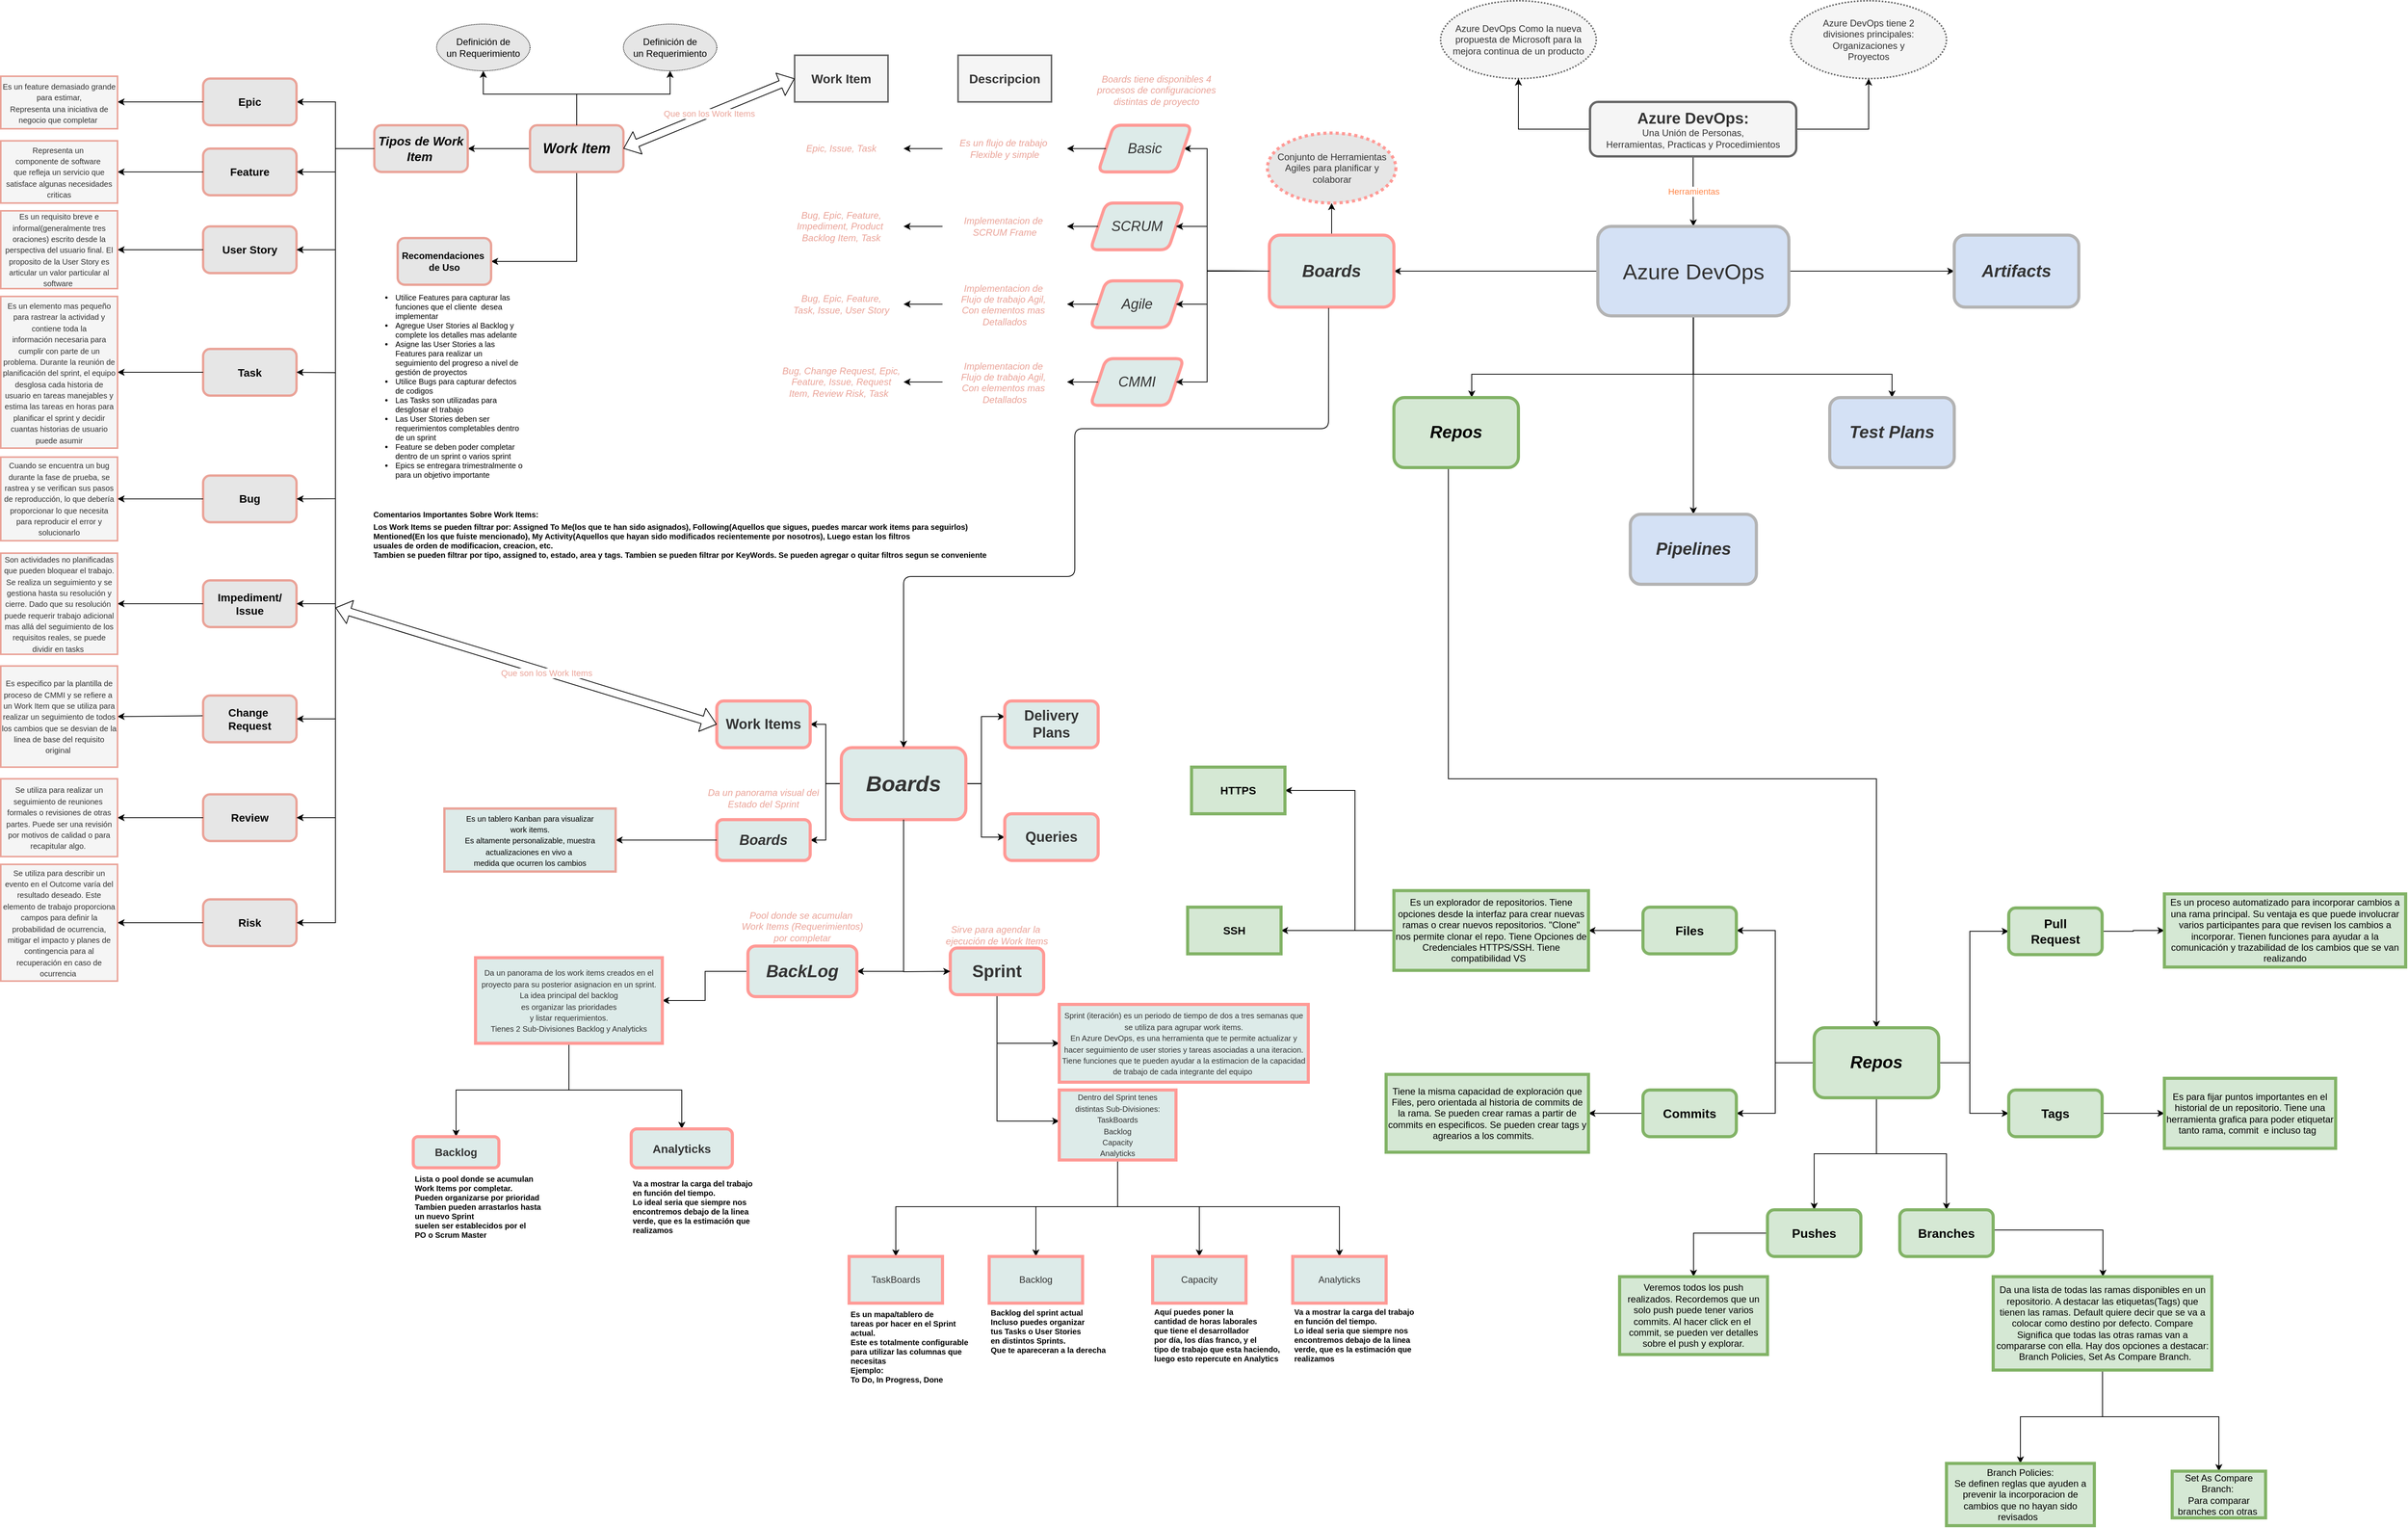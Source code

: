 <mxfile version="15.2.9" type="github">
  <diagram id="6a731a19-8d31-9384-78a2-239565b7b9f0" name="Page-1">
    <mxGraphModel dx="7078" dy="2660" grid="1" gridSize="10" guides="1" tooltips="1" connect="1" arrows="1" fold="1" page="1" pageScale="1" pageWidth="1169" pageHeight="827" background="none" math="0" shadow="0">
      <root>
        <mxCell id="0" />
        <mxCell id="1" parent="0" />
        <mxCell id="xuVnpB0GkHX7hO2u2HWk-1784" style="edgeStyle=orthogonalEdgeStyle;rounded=0;orthogonalLoop=1;jettySize=auto;html=1;entryX=0.5;entryY=1;entryDx=0;entryDy=0;exitX=0;exitY=0.5;exitDx=0;exitDy=0;" parent="1" source="xuVnpB0GkHX7hO2u2HWk-1779" target="xuVnpB0GkHX7hO2u2HWk-1781" edge="1">
          <mxGeometry relative="1" as="geometry" />
        </mxCell>
        <mxCell id="xuVnpB0GkHX7hO2u2HWk-1786" value="" style="edgeStyle=orthogonalEdgeStyle;rounded=0;orthogonalLoop=1;jettySize=auto;html=1;exitX=1;exitY=0.5;exitDx=0;exitDy=0;" parent="1" source="xuVnpB0GkHX7hO2u2HWk-1779" target="xuVnpB0GkHX7hO2u2HWk-1785" edge="1">
          <mxGeometry relative="1" as="geometry" />
        </mxCell>
        <mxCell id="xuVnpB0GkHX7hO2u2HWk-1789" value="&lt;font color=&quot;#ff8547&quot;&gt;Herramientas&lt;/font&gt;" style="edgeStyle=orthogonalEdgeStyle;rounded=0;orthogonalLoop=1;jettySize=auto;html=1;" parent="1" source="xuVnpB0GkHX7hO2u2HWk-1779" target="xuVnpB0GkHX7hO2u2HWk-1788" edge="1">
          <mxGeometry relative="1" as="geometry" />
        </mxCell>
        <mxCell id="xuVnpB0GkHX7hO2u2HWk-1779" value="&lt;font style=&quot;font-size: 12px&quot;&gt;&lt;b style=&quot;font-size: 20px&quot;&gt;Azure DevOps:&lt;/b&gt;&lt;br&gt;Una &lt;span&gt;Unión&lt;/span&gt;&amp;nbsp;de Personas, &lt;br&gt;Herramientas, Practicas y Procedimientos&lt;br&gt;&lt;/font&gt;" style="rounded=1;whiteSpace=wrap;html=1;fillColor=#f5f5f5;strokeColor=#666666;fontColor=#333333;strokeWidth=3;" parent="1" vertex="1">
          <mxGeometry x="452" y="170" width="265" height="70" as="geometry" />
        </mxCell>
        <mxCell id="xuVnpB0GkHX7hO2u2HWk-1781" value="Azure DevOps Como la nueva propuesta de Microsoft para la mejora continua de un producto" style="ellipse;whiteSpace=wrap;html=1;strokeWidth=2;dashed=1;fillColor=#f5f5f5;strokeColor=#666666;fontColor=#333333;dashPattern=1 1;" parent="1" vertex="1">
          <mxGeometry x="260" y="40" width="200" height="100" as="geometry" />
        </mxCell>
        <mxCell id="xuVnpB0GkHX7hO2u2HWk-1785" value="Azure DevOps tiene 2 &lt;br&gt;divisiones principales:&lt;br&gt;Organizaciones y&lt;br&gt;Proyectos" style="ellipse;whiteSpace=wrap;html=1;rounded=1;fontColor=#333333;strokeColor=#666666;strokeWidth=2;fillColor=#f5f5f5;dashed=1;dashPattern=1 1;" parent="1" vertex="1">
          <mxGeometry x="710" y="40" width="200" height="100" as="geometry" />
        </mxCell>
        <mxCell id="xuVnpB0GkHX7hO2u2HWk-1791" value="" style="edgeStyle=orthogonalEdgeStyle;rounded=0;orthogonalLoop=1;jettySize=auto;html=1;" parent="1" source="xuVnpB0GkHX7hO2u2HWk-1788" target="xuVnpB0GkHX7hO2u2HWk-1790" edge="1">
          <mxGeometry relative="1" as="geometry" />
        </mxCell>
        <mxCell id="xuVnpB0GkHX7hO2u2HWk-1793" value="" style="edgeStyle=orthogonalEdgeStyle;rounded=0;orthogonalLoop=1;jettySize=auto;html=1;" parent="1" source="xuVnpB0GkHX7hO2u2HWk-1788" target="xuVnpB0GkHX7hO2u2HWk-1792" edge="1">
          <mxGeometry relative="1" as="geometry">
            <Array as="points">
              <mxPoint x="585" y="520" />
              <mxPoint x="300" y="520" />
            </Array>
          </mxGeometry>
        </mxCell>
        <mxCell id="xuVnpB0GkHX7hO2u2HWk-1795" value="" style="edgeStyle=orthogonalEdgeStyle;rounded=0;orthogonalLoop=1;jettySize=auto;html=1;" parent="1" source="xuVnpB0GkHX7hO2u2HWk-1788" target="xuVnpB0GkHX7hO2u2HWk-1794" edge="1">
          <mxGeometry relative="1" as="geometry" />
        </mxCell>
        <mxCell id="xuVnpB0GkHX7hO2u2HWk-1797" value="" style="edgeStyle=orthogonalEdgeStyle;rounded=0;orthogonalLoop=1;jettySize=auto;html=1;" parent="1" source="xuVnpB0GkHX7hO2u2HWk-1788" target="xuVnpB0GkHX7hO2u2HWk-1796" edge="1">
          <mxGeometry relative="1" as="geometry">
            <Array as="points">
              <mxPoint x="585" y="520" />
              <mxPoint x="840" y="520" />
            </Array>
          </mxGeometry>
        </mxCell>
        <mxCell id="xuVnpB0GkHX7hO2u2HWk-1799" value="" style="edgeStyle=orthogonalEdgeStyle;rounded=0;orthogonalLoop=1;jettySize=auto;html=1;" parent="1" source="xuVnpB0GkHX7hO2u2HWk-1788" target="xuVnpB0GkHX7hO2u2HWk-1798" edge="1">
          <mxGeometry relative="1" as="geometry" />
        </mxCell>
        <mxCell id="xuVnpB0GkHX7hO2u2HWk-1788" value="&lt;font style=&quot;font-size: 28px&quot;&gt;Azure DevOps&lt;/font&gt;" style="rounded=1;whiteSpace=wrap;html=1;fontColor=#333333;strokeColor=#B3B3B3;strokeWidth=4;fillColor=#D4E1F5;" parent="1" vertex="1">
          <mxGeometry x="462" y="330" width="245.5" height="115" as="geometry" />
        </mxCell>
        <mxCell id="xuVnpB0GkHX7hO2u2HWk-1808" value="" style="edgeStyle=orthogonalEdgeStyle;rounded=0;orthogonalLoop=1;jettySize=auto;html=1;" parent="1" source="xuVnpB0GkHX7hO2u2HWk-1790" target="xuVnpB0GkHX7hO2u2HWk-1807" edge="1">
          <mxGeometry relative="1" as="geometry" />
        </mxCell>
        <mxCell id="xuVnpB0GkHX7hO2u2HWk-1810" value="" style="edgeStyle=orthogonalEdgeStyle;rounded=0;orthogonalLoop=1;jettySize=auto;html=1;" parent="1" source="xuVnpB0GkHX7hO2u2HWk-1790" target="xuVnpB0GkHX7hO2u2HWk-1809" edge="1">
          <mxGeometry relative="1" as="geometry">
            <Array as="points">
              <mxPoint x="-40" y="388" />
              <mxPoint x="-40" y="230" />
            </Array>
          </mxGeometry>
        </mxCell>
        <mxCell id="xuVnpB0GkHX7hO2u2HWk-1790" value="&lt;span style=&quot;font-size: 22px&quot;&gt;&lt;b&gt;&lt;i&gt;Boards&lt;/i&gt;&lt;/b&gt;&lt;/span&gt;" style="rounded=1;whiteSpace=wrap;html=1;fontColor=#333333;strokeColor=#FF9A96;strokeWidth=4;fillColor=#DDEBE9;" parent="1" vertex="1">
          <mxGeometry x="40" y="341.25" width="160" height="92.5" as="geometry" />
        </mxCell>
        <mxCell id="IpKgnJviYsZMEOjy3VRT-62" value="" style="edgeStyle=orthogonalEdgeStyle;rounded=0;sketch=0;orthogonalLoop=1;jettySize=auto;html=1;shadow=0;" edge="1" parent="1" source="xuVnpB0GkHX7hO2u2HWk-1792" target="IpKgnJviYsZMEOjy3VRT-61">
          <mxGeometry relative="1" as="geometry">
            <Array as="points">
              <mxPoint x="270" y="1040" />
              <mxPoint x="820" y="1040" />
            </Array>
          </mxGeometry>
        </mxCell>
        <mxCell id="xuVnpB0GkHX7hO2u2HWk-1792" value="&lt;font style=&quot;font-size: 22px&quot;&gt;&lt;b&gt;&lt;i&gt;Repos&lt;/i&gt;&lt;/b&gt;&lt;/font&gt;" style="rounded=1;whiteSpace=wrap;html=1;strokeColor=#82b366;strokeWidth=4;fillColor=#d5e8d4;" parent="1" vertex="1">
          <mxGeometry x="200" y="550" width="160" height="90" as="geometry" />
        </mxCell>
        <mxCell id="xuVnpB0GkHX7hO2u2HWk-1794" value="&lt;font style=&quot;font-size: 22px&quot;&gt;&lt;b&gt;&lt;i&gt;Pipelines&lt;/i&gt;&lt;/b&gt;&lt;/font&gt;" style="rounded=1;whiteSpace=wrap;html=1;fontColor=#333333;strokeColor=#B3B3B3;strokeWidth=4;fillColor=#D4E1F5;" parent="1" vertex="1">
          <mxGeometry x="503.75" y="700" width="162" height="90" as="geometry" />
        </mxCell>
        <mxCell id="xuVnpB0GkHX7hO2u2HWk-1796" value="&lt;font style=&quot;font-size: 22px&quot;&gt;&lt;b&gt;&lt;i&gt;Test Plans&lt;/i&gt;&lt;/b&gt;&lt;/font&gt;" style="rounded=1;whiteSpace=wrap;html=1;fontColor=#333333;strokeColor=#B3B3B3;strokeWidth=4;fillColor=#D4E1F5;" parent="1" vertex="1">
          <mxGeometry x="760" y="550" width="160" height="90" as="geometry" />
        </mxCell>
        <mxCell id="xuVnpB0GkHX7hO2u2HWk-1798" value="&lt;font style=&quot;font-size: 22px&quot;&gt;&lt;b&gt;&lt;i&gt;Artifacts&lt;/i&gt;&lt;/b&gt;&lt;/font&gt;" style="rounded=1;whiteSpace=wrap;html=1;fontColor=#333333;strokeColor=#B3B3B3;strokeWidth=4;fillColor=#D4E1F5;" parent="1" vertex="1">
          <mxGeometry x="920" y="341.25" width="160" height="92.5" as="geometry" />
        </mxCell>
        <mxCell id="xuVnpB0GkHX7hO2u2HWk-1807" value="Conjunto de Herramientas Agiles para planificar y colaborar" style="ellipse;whiteSpace=wrap;html=1;rounded=1;fontColor=#333333;strokeColor=#FF9A96;strokeWidth=4;fillColor=#E6E6E6;dashed=1;dashPattern=1 1;" parent="1" vertex="1">
          <mxGeometry x="37.5" y="210" width="165" height="90" as="geometry" />
        </mxCell>
        <mxCell id="xuVnpB0GkHX7hO2u2HWk-1809" value="&lt;font style=&quot;font-size: 18px&quot;&gt;&lt;i&gt;Basic&lt;/i&gt;&lt;/font&gt;" style="shape=parallelogram;perimeter=parallelogramPerimeter;whiteSpace=wrap;html=1;fixedSize=1;rounded=1;fontColor=#333333;strokeColor=#FF9A96;strokeWidth=4;fillColor=#DDEBE9;" parent="1" vertex="1">
          <mxGeometry x="-180" y="200" width="120" height="60" as="geometry" />
        </mxCell>
        <mxCell id="xuVnpB0GkHX7hO2u2HWk-1811" value="&lt;font style=&quot;font-size: 18px&quot;&gt;&lt;i&gt;SCRUM&lt;/i&gt;&lt;/font&gt;" style="shape=parallelogram;perimeter=parallelogramPerimeter;whiteSpace=wrap;html=1;fixedSize=1;rounded=1;fontColor=#333333;strokeColor=#FF9A96;strokeWidth=4;fillColor=#DDEBE9;" parent="1" vertex="1">
          <mxGeometry x="-190" y="300" width="120" height="60" as="geometry" />
        </mxCell>
        <mxCell id="xuVnpB0GkHX7hO2u2HWk-1812" value="&lt;font style=&quot;font-size: 18px&quot;&gt;&lt;i&gt;Agile&lt;/i&gt;&lt;/font&gt;" style="shape=parallelogram;perimeter=parallelogramPerimeter;whiteSpace=wrap;html=1;fixedSize=1;rounded=1;fontColor=#333333;strokeColor=#FF9A96;strokeWidth=4;fillColor=#DDEBE9;" parent="1" vertex="1">
          <mxGeometry x="-190" y="400" width="120" height="60" as="geometry" />
        </mxCell>
        <mxCell id="xuVnpB0GkHX7hO2u2HWk-1813" value="&lt;font style=&quot;font-size: 18px&quot;&gt;&lt;i&gt;CMMI&lt;/i&gt;&lt;/font&gt;" style="shape=parallelogram;perimeter=parallelogramPerimeter;whiteSpace=wrap;html=1;fixedSize=1;rounded=1;fontColor=#333333;strokeColor=#FF9A96;strokeWidth=4;fillColor=#DDEBE9;" parent="1" vertex="1">
          <mxGeometry x="-190" y="500" width="120" height="60" as="geometry" />
        </mxCell>
        <mxCell id="xuVnpB0GkHX7hO2u2HWk-1816" value="" style="endArrow=classic;html=1;edgeStyle=orthogonalEdgeStyle;rounded=0;exitX=0;exitY=0.5;exitDx=0;exitDy=0;" parent="1" source="xuVnpB0GkHX7hO2u2HWk-1790" target="xuVnpB0GkHX7hO2u2HWk-1811" edge="1">
          <mxGeometry width="50" height="50" relative="1" as="geometry">
            <mxPoint x="360" y="460" as="sourcePoint" />
            <mxPoint x="410" y="410" as="targetPoint" />
            <Array as="points">
              <mxPoint x="-40" y="388" />
              <mxPoint x="-40" y="330" />
            </Array>
          </mxGeometry>
        </mxCell>
        <mxCell id="xuVnpB0GkHX7hO2u2HWk-1818" value="" style="endArrow=classic;html=1;entryX=1;entryY=0.5;entryDx=0;entryDy=0;exitX=0;exitY=0.5;exitDx=0;exitDy=0;rounded=0;" parent="1" source="xuVnpB0GkHX7hO2u2HWk-1790" target="xuVnpB0GkHX7hO2u2HWk-1812" edge="1">
          <mxGeometry width="50" height="50" relative="1" as="geometry">
            <mxPoint x="60" y="460" as="sourcePoint" />
            <mxPoint x="110" y="410" as="targetPoint" />
            <Array as="points">
              <mxPoint x="-40" y="387" />
              <mxPoint x="-40" y="430" />
            </Array>
          </mxGeometry>
        </mxCell>
        <mxCell id="xuVnpB0GkHX7hO2u2HWk-1819" value="" style="endArrow=classic;html=1;exitX=0;exitY=0.5;exitDx=0;exitDy=0;entryX=1;entryY=0.5;entryDx=0;entryDy=0;rounded=0;" parent="1" source="xuVnpB0GkHX7hO2u2HWk-1790" target="xuVnpB0GkHX7hO2u2HWk-1813" edge="1">
          <mxGeometry width="50" height="50" relative="1" as="geometry">
            <mxPoint x="60" y="540" as="sourcePoint" />
            <mxPoint x="110" y="490" as="targetPoint" />
            <Array as="points">
              <mxPoint x="-40" y="387" />
              <mxPoint x="-40" y="530" />
            </Array>
          </mxGeometry>
        </mxCell>
        <UserObject label="&lt;i&gt;&lt;font color=&quot;#eaa398&quot;&gt;Boards tiene disponibles 4 procesos de configuraciones distintas de proyecto&lt;/font&gt;&lt;/i&gt;" placeholders="1" name="Variable" id="xuVnpB0GkHX7hO2u2HWk-1820">
          <mxCell style="text;html=1;strokeColor=none;fillColor=none;align=center;verticalAlign=middle;whiteSpace=wrap;overflow=hidden;dashed=1;dashPattern=1 1;" parent="1" vertex="1">
            <mxGeometry x="-200" y="130" width="190" height="50" as="geometry" />
          </mxCell>
        </UserObject>
        <mxCell id="xuVnpB0GkHX7hO2u2HWk-1834" value="&lt;font size=&quot;1&quot;&gt;&lt;b style=&quot;font-size: 16px&quot;&gt;Work Item&lt;/b&gt;&lt;/font&gt;" style="rounded=0;whiteSpace=wrap;html=1;strokeColor=#666666;strokeWidth=2;fillColor=#f5f5f5;fontColor=#333333;" parent="1" vertex="1">
          <mxGeometry x="-570" y="110" width="120" height="60" as="geometry" />
        </mxCell>
        <mxCell id="xuVnpB0GkHX7hO2u2HWk-1835" value="&lt;b&gt;&lt;font style=&quot;font-size: 16px&quot;&gt;Descripcion&lt;/font&gt;&lt;/b&gt;" style="rounded=0;whiteSpace=wrap;html=1;strokeColor=#666666;strokeWidth=2;fillColor=#f5f5f5;fontColor=#333333;" parent="1" vertex="1">
          <mxGeometry x="-360" y="110" width="120" height="60" as="geometry" />
        </mxCell>
        <UserObject label="&lt;i&gt;&lt;font color=&quot;#eaa398&quot;&gt;Es un flujo de trabajo&amp;nbsp;&lt;br&gt;Flexible y simple&lt;br&gt;&lt;/font&gt;&lt;/i&gt;" placeholders="1" name="Variable" id="xuVnpB0GkHX7hO2u2HWk-1836">
          <mxCell style="text;html=1;strokeColor=none;fillColor=none;align=center;verticalAlign=middle;whiteSpace=wrap;overflow=hidden;dashed=1;dashPattern=1 1;" parent="1" vertex="1">
            <mxGeometry x="-380" y="205" width="160" height="50" as="geometry" />
          </mxCell>
        </UserObject>
        <mxCell id="xuVnpB0GkHX7hO2u2HWk-1837" value="" style="endArrow=classic;html=1;exitX=0;exitY=0.5;exitDx=0;exitDy=0;" parent="1" source="xuVnpB0GkHX7hO2u2HWk-1836" edge="1">
          <mxGeometry width="50" height="50" relative="1" as="geometry">
            <mxPoint x="-200" y="410" as="sourcePoint" />
            <mxPoint x="-430" y="230" as="targetPoint" />
          </mxGeometry>
        </mxCell>
        <UserObject label="&lt;i&gt;&lt;font color=&quot;#eaa398&quot;&gt;Epic, Issue, Task&lt;br&gt;&lt;/font&gt;&lt;/i&gt;" placeholders="1" name="Variable" id="xuVnpB0GkHX7hO2u2HWk-1838">
          <mxCell style="text;html=1;strokeColor=none;fillColor=none;align=center;verticalAlign=middle;whiteSpace=wrap;overflow=hidden;dashed=1;dashPattern=1 1;" parent="1" vertex="1">
            <mxGeometry x="-590" y="205" width="160" height="50" as="geometry" />
          </mxCell>
        </UserObject>
        <UserObject label="&lt;i&gt;&lt;font color=&quot;#eaa398&quot;&gt;Implementacion de&amp;nbsp;&lt;br&gt;SCRUM Frame&lt;br&gt;&lt;/font&gt;&lt;/i&gt;" placeholders="1" name="Variable" id="xuVnpB0GkHX7hO2u2HWk-1839">
          <mxCell style="text;html=1;strokeColor=none;fillColor=none;align=center;verticalAlign=middle;whiteSpace=wrap;overflow=hidden;dashed=1;dashPattern=1 1;" parent="1" vertex="1">
            <mxGeometry x="-380" y="305" width="160" height="50" as="geometry" />
          </mxCell>
        </UserObject>
        <mxCell id="xuVnpB0GkHX7hO2u2HWk-1840" value="" style="endArrow=classic;html=1;exitX=0;exitY=0.5;exitDx=0;exitDy=0;" parent="1" source="xuVnpB0GkHX7hO2u2HWk-1839" edge="1">
          <mxGeometry width="50" height="50" relative="1" as="geometry">
            <mxPoint x="-200" y="420" as="sourcePoint" />
            <mxPoint x="-430" y="330" as="targetPoint" />
          </mxGeometry>
        </mxCell>
        <UserObject label="&lt;i&gt;&lt;font color=&quot;#eaa398&quot;&gt;Bug, Epic, Feature,&lt;br&gt;Impediment, Product&amp;nbsp;&lt;br&gt;Backlog Item, Task&lt;br&gt;&lt;/font&gt;&lt;/i&gt;" placeholders="1" name="Variable" id="xuVnpB0GkHX7hO2u2HWk-1841">
          <mxCell style="text;html=1;strokeColor=none;fillColor=none;align=center;verticalAlign=middle;whiteSpace=wrap;overflow=hidden;dashed=1;dashPattern=1 1;" parent="1" vertex="1">
            <mxGeometry x="-590" y="305" width="160" height="50" as="geometry" />
          </mxCell>
        </UserObject>
        <mxCell id="xuVnpB0GkHX7hO2u2HWk-1842" value="" style="endArrow=classic;html=1;exitX=0;exitY=0.5;exitDx=0;exitDy=0;" parent="1" source="xuVnpB0GkHX7hO2u2HWk-1809" target="xuVnpB0GkHX7hO2u2HWk-1836" edge="1">
          <mxGeometry width="50" height="50" relative="1" as="geometry">
            <mxPoint x="-200" y="400" as="sourcePoint" />
            <mxPoint x="-150" y="350" as="targetPoint" />
          </mxGeometry>
        </mxCell>
        <mxCell id="xuVnpB0GkHX7hO2u2HWk-1843" value="" style="endArrow=classic;html=1;exitX=0;exitY=0.5;exitDx=0;exitDy=0;" parent="1" source="xuVnpB0GkHX7hO2u2HWk-1811" target="xuVnpB0GkHX7hO2u2HWk-1839" edge="1">
          <mxGeometry width="50" height="50" relative="1" as="geometry">
            <mxPoint x="-200" y="400" as="sourcePoint" />
            <mxPoint x="-150" y="350" as="targetPoint" />
          </mxGeometry>
        </mxCell>
        <UserObject label="&lt;i&gt;&lt;font color=&quot;#eaa398&quot;&gt;Implementacion de&amp;nbsp;&lt;br&gt;Flujo de trabajo Agil,&amp;nbsp;&lt;br&gt;Con elementos mas&amp;nbsp;&lt;br&gt;Detallados&lt;br&gt;&lt;/font&gt;&lt;/i&gt;" placeholders="1" name="Variable" id="xuVnpB0GkHX7hO2u2HWk-1844">
          <mxCell style="text;html=1;strokeColor=none;fillColor=none;align=center;verticalAlign=middle;whiteSpace=wrap;overflow=hidden;dashed=1;dashPattern=1 1;" parent="1" vertex="1">
            <mxGeometry x="-380" y="400" width="160" height="60" as="geometry" />
          </mxCell>
        </UserObject>
        <mxCell id="xuVnpB0GkHX7hO2u2HWk-1846" value="" style="endArrow=classic;html=1;exitX=0;exitY=0.5;exitDx=0;exitDy=0;entryX=1;entryY=0.5;entryDx=0;entryDy=0;" parent="1" source="xuVnpB0GkHX7hO2u2HWk-1812" target="xuVnpB0GkHX7hO2u2HWk-1844" edge="1">
          <mxGeometry width="50" height="50" relative="1" as="geometry">
            <mxPoint x="-200" y="390" as="sourcePoint" />
            <mxPoint x="-150" y="340" as="targetPoint" />
          </mxGeometry>
        </mxCell>
        <mxCell id="xuVnpB0GkHX7hO2u2HWk-1847" value="" style="endArrow=classic;html=1;exitX=0;exitY=0.5;exitDx=0;exitDy=0;" parent="1" source="xuVnpB0GkHX7hO2u2HWk-1844" edge="1">
          <mxGeometry width="50" height="50" relative="1" as="geometry">
            <mxPoint x="-200" y="390" as="sourcePoint" />
            <mxPoint x="-430" y="430" as="targetPoint" />
          </mxGeometry>
        </mxCell>
        <UserObject label="&lt;i&gt;&lt;font color=&quot;#eaa398&quot;&gt;Bug, Epic, Feature,&lt;br&gt;Task, Issue, User Story&lt;br&gt;&lt;/font&gt;&lt;/i&gt;" placeholders="1" name="Variable" id="xuVnpB0GkHX7hO2u2HWk-1848">
          <mxCell style="text;html=1;strokeColor=none;fillColor=none;align=center;verticalAlign=middle;whiteSpace=wrap;overflow=hidden;dashed=1;dashPattern=1 1;" parent="1" vertex="1">
            <mxGeometry x="-590" y="405" width="160" height="50" as="geometry" />
          </mxCell>
        </UserObject>
        <UserObject label="&lt;i&gt;&lt;font color=&quot;#eaa398&quot;&gt;Implementacion de&amp;nbsp;&lt;br&gt;Flujo de trabajo Agil,&amp;nbsp;&lt;br&gt;Con elementos mas&amp;nbsp;&lt;br&gt;Detallados&lt;br&gt;&lt;/font&gt;&lt;/i&gt;" placeholders="1" name="Variable" id="xuVnpB0GkHX7hO2u2HWk-1849">
          <mxCell style="text;html=1;strokeColor=none;fillColor=none;align=center;verticalAlign=middle;whiteSpace=wrap;overflow=hidden;dashed=1;dashPattern=1 1;" parent="1" vertex="1">
            <mxGeometry x="-380" y="500" width="160" height="60" as="geometry" />
          </mxCell>
        </UserObject>
        <mxCell id="xuVnpB0GkHX7hO2u2HWk-1850" value="" style="endArrow=classic;html=1;exitX=0;exitY=0.5;exitDx=0;exitDy=0;" parent="1" source="xuVnpB0GkHX7hO2u2HWk-1813" target="xuVnpB0GkHX7hO2u2HWk-1849" edge="1">
          <mxGeometry width="50" height="50" relative="1" as="geometry">
            <mxPoint x="-200" y="480" as="sourcePoint" />
            <mxPoint x="-150" y="430" as="targetPoint" />
          </mxGeometry>
        </mxCell>
        <mxCell id="xuVnpB0GkHX7hO2u2HWk-1851" value="" style="endArrow=classic;html=1;exitX=0;exitY=0.5;exitDx=0;exitDy=0;" parent="1" source="xuVnpB0GkHX7hO2u2HWk-1849" edge="1">
          <mxGeometry width="50" height="50" relative="1" as="geometry">
            <mxPoint x="-200" y="480" as="sourcePoint" />
            <mxPoint x="-430" y="530" as="targetPoint" />
          </mxGeometry>
        </mxCell>
        <UserObject label="&lt;i&gt;&lt;font color=&quot;#eaa398&quot;&gt;Bug, Change Request, Epic, Feature, Issue, Request Item, Review Risk, Task&amp;nbsp;&amp;nbsp;&lt;br&gt;&lt;/font&gt;&lt;/i&gt;" placeholders="1" name="Variable" id="xuVnpB0GkHX7hO2u2HWk-1852">
          <mxCell style="text;html=1;strokeColor=none;fillColor=none;align=center;verticalAlign=middle;whiteSpace=wrap;overflow=hidden;dashed=1;dashPattern=1 1;" parent="1" vertex="1">
            <mxGeometry x="-590" y="505" width="160" height="50" as="geometry" />
          </mxCell>
        </UserObject>
        <mxCell id="xuVnpB0GkHX7hO2u2HWk-1860" value="" style="edgeStyle=orthogonalEdgeStyle;rounded=0;orthogonalLoop=1;jettySize=auto;html=1;" parent="1" source="xuVnpB0GkHX7hO2u2HWk-1857" target="xuVnpB0GkHX7hO2u2HWk-1859" edge="1">
          <mxGeometry relative="1" as="geometry">
            <Array as="points">
              <mxPoint x="-850" y="160" />
              <mxPoint x="-970" y="160" />
            </Array>
          </mxGeometry>
        </mxCell>
        <mxCell id="xuVnpB0GkHX7hO2u2HWk-1864" value="" style="edgeStyle=orthogonalEdgeStyle;rounded=0;orthogonalLoop=1;jettySize=auto;html=1;" parent="1" source="xuVnpB0GkHX7hO2u2HWk-1857" target="xuVnpB0GkHX7hO2u2HWk-1863" edge="1">
          <mxGeometry relative="1" as="geometry" />
        </mxCell>
        <mxCell id="xuVnpB0GkHX7hO2u2HWk-1905" value="" style="edgeStyle=orthogonalEdgeStyle;rounded=0;orthogonalLoop=1;jettySize=auto;html=1;" parent="1" source="xuVnpB0GkHX7hO2u2HWk-1857" target="xuVnpB0GkHX7hO2u2HWk-1904" edge="1">
          <mxGeometry relative="1" as="geometry">
            <Array as="points">
              <mxPoint x="-850" y="375" />
            </Array>
          </mxGeometry>
        </mxCell>
        <mxCell id="xuVnpB0GkHX7hO2u2HWk-1857" value="&lt;font style=&quot;font-size: 18px&quot;&gt;&lt;b&gt;&lt;i&gt;Work Item&lt;/i&gt;&lt;/b&gt;&lt;/font&gt;" style="rounded=1;whiteSpace=wrap;html=1;strokeColor=#EAA398;strokeWidth=3;fillColor=#E6E6E6;" parent="1" vertex="1">
          <mxGeometry x="-910" y="200" width="120" height="60" as="geometry" />
        </mxCell>
        <mxCell id="xuVnpB0GkHX7hO2u2HWk-1859" value="Definición de&lt;br&gt;un Requerimiento" style="ellipse;whiteSpace=wrap;html=1;rounded=1;strokeColor=#000000;strokeWidth=1;fillColor=#E6E6E6;dashed=1;dashPattern=1 1;" parent="1" vertex="1">
          <mxGeometry x="-1030" y="70" width="120" height="60" as="geometry" />
        </mxCell>
        <mxCell id="xuVnpB0GkHX7hO2u2HWk-1861" value="Definición de&lt;br&gt;un Requerimiento" style="ellipse;whiteSpace=wrap;html=1;rounded=1;strokeColor=#000000;strokeWidth=1;fillColor=#E6E6E6;dashed=1;dashPattern=1 1;" parent="1" vertex="1">
          <mxGeometry x="-790" y="70" width="120" height="60" as="geometry" />
        </mxCell>
        <mxCell id="xuVnpB0GkHX7hO2u2HWk-1862" value="" style="endArrow=classic;html=1;exitX=0.5;exitY=0;exitDx=0;exitDy=0;entryX=0.5;entryY=1;entryDx=0;entryDy=0;rounded=0;" parent="1" source="xuVnpB0GkHX7hO2u2HWk-1857" target="xuVnpB0GkHX7hO2u2HWk-1861" edge="1">
          <mxGeometry width="50" height="50" relative="1" as="geometry">
            <mxPoint x="-700" y="380" as="sourcePoint" />
            <mxPoint x="-650" y="330" as="targetPoint" />
            <Array as="points">
              <mxPoint x="-850" y="160" />
              <mxPoint x="-730" y="160" />
            </Array>
          </mxGeometry>
        </mxCell>
        <mxCell id="xuVnpB0GkHX7hO2u2HWk-1866" value="" style="edgeStyle=orthogonalEdgeStyle;rounded=0;orthogonalLoop=1;jettySize=auto;html=1;" parent="1" source="xuVnpB0GkHX7hO2u2HWk-1863" target="xuVnpB0GkHX7hO2u2HWk-1865" edge="1">
          <mxGeometry relative="1" as="geometry" />
        </mxCell>
        <mxCell id="xuVnpB0GkHX7hO2u2HWk-1863" value="&lt;i&gt;&lt;b&gt;&lt;font style=&quot;font-size: 16px&quot;&gt;Tipos de Work&lt;br&gt;&lt;/font&gt;&lt;font style=&quot;font-size: 16px&quot;&gt;Item&lt;/font&gt;&lt;/b&gt;&amp;nbsp;&lt;/i&gt;" style="rounded=1;whiteSpace=wrap;html=1;strokeColor=#EAA398;strokeWidth=3;fillColor=#E6E6E6;" parent="1" vertex="1">
          <mxGeometry x="-1110" y="200" width="120" height="60" as="geometry" />
        </mxCell>
        <mxCell id="xuVnpB0GkHX7hO2u2HWk-1865" value="&lt;font style=&quot;font-size: 14px&quot;&gt;&lt;b&gt;Epic&lt;/b&gt;&lt;/font&gt;" style="rounded=1;whiteSpace=wrap;html=1;strokeColor=#EAA398;strokeWidth=3;fillColor=#E6E6E6;" parent="1" vertex="1">
          <mxGeometry x="-1330" y="140" width="120" height="60" as="geometry" />
        </mxCell>
        <mxCell id="xuVnpB0GkHX7hO2u2HWk-1867" value="&lt;font size=&quot;1&quot;&gt;&lt;b style=&quot;font-size: 14px&quot;&gt;Feature&lt;/b&gt;&lt;/font&gt;" style="rounded=1;whiteSpace=wrap;html=1;strokeColor=#EAA398;strokeWidth=3;fillColor=#E6E6E6;" parent="1" vertex="1">
          <mxGeometry x="-1330" y="230" width="120" height="60" as="geometry" />
        </mxCell>
        <mxCell id="xuVnpB0GkHX7hO2u2HWk-1868" value="&lt;font style=&quot;font-size: 14px&quot;&gt;&lt;b&gt;User Story&lt;/b&gt;&lt;/font&gt;" style="rounded=1;whiteSpace=wrap;html=1;strokeColor=#EAA398;strokeWidth=3;fillColor=#E6E6E6;" parent="1" vertex="1">
          <mxGeometry x="-1330" y="330" width="120" height="60" as="geometry" />
        </mxCell>
        <mxCell id="xuVnpB0GkHX7hO2u2HWk-1869" value="&lt;font style=&quot;font-size: 14px&quot;&gt;&lt;b&gt;Task&lt;/b&gt;&lt;/font&gt;" style="rounded=1;whiteSpace=wrap;html=1;strokeColor=#EAA398;strokeWidth=3;fillColor=#E6E6E6;" parent="1" vertex="1">
          <mxGeometry x="-1330" y="487.5" width="120" height="60" as="geometry" />
        </mxCell>
        <mxCell id="xuVnpB0GkHX7hO2u2HWk-1870" value="&lt;font style=&quot;font-size: 14px&quot;&gt;&lt;b&gt;Bug&lt;/b&gt;&lt;/font&gt;" style="rounded=1;whiteSpace=wrap;html=1;strokeColor=#EAA398;strokeWidth=3;fillColor=#E6E6E6;" parent="1" vertex="1">
          <mxGeometry x="-1330" y="650.25" width="120" height="60" as="geometry" />
        </mxCell>
        <mxCell id="xuVnpB0GkHX7hO2u2HWk-1871" value="&lt;font style=&quot;font-size: 14px&quot;&gt;&lt;b&gt;Impediment/&lt;br&gt;Issue&lt;/b&gt;&lt;/font&gt;" style="rounded=1;whiteSpace=wrap;html=1;strokeColor=#EAA398;strokeWidth=3;fillColor=#E6E6E6;" parent="1" vertex="1">
          <mxGeometry x="-1330" y="785" width="120" height="60" as="geometry" />
        </mxCell>
        <mxCell id="xuVnpB0GkHX7hO2u2HWk-1872" value="&lt;font style=&quot;font-size: 14px&quot;&gt;&lt;b&gt;Change&amp;nbsp;&lt;br&gt;Request&lt;/b&gt;&lt;/font&gt;" style="rounded=1;whiteSpace=wrap;html=1;strokeColor=#EAA398;strokeWidth=3;fillColor=#E6E6E6;" parent="1" vertex="1">
          <mxGeometry x="-1330" y="933" width="120" height="60" as="geometry" />
        </mxCell>
        <mxCell id="xuVnpB0GkHX7hO2u2HWk-1873" value="&lt;font style=&quot;font-size: 14px&quot;&gt;&lt;b&gt;Review&lt;/b&gt;&lt;/font&gt;" style="rounded=1;whiteSpace=wrap;html=1;strokeColor=#EAA398;strokeWidth=3;fillColor=#E6E6E6;" parent="1" vertex="1">
          <mxGeometry x="-1330" y="1060" width="120" height="60" as="geometry" />
        </mxCell>
        <mxCell id="xuVnpB0GkHX7hO2u2HWk-1874" value="&lt;font style=&quot;font-size: 14px&quot;&gt;&lt;b&gt;Risk&lt;/b&gt;&lt;/font&gt;" style="rounded=1;whiteSpace=wrap;html=1;strokeColor=#EAA398;strokeWidth=3;fillColor=#E6E6E6;" parent="1" vertex="1">
          <mxGeometry x="-1330" y="1195" width="120" height="60" as="geometry" />
        </mxCell>
        <mxCell id="xuVnpB0GkHX7hO2u2HWk-1875" value="" style="endArrow=classic;html=1;exitX=0;exitY=0.5;exitDx=0;exitDy=0;entryX=1;entryY=0.5;entryDx=0;entryDy=0;rounded=0;" parent="1" source="xuVnpB0GkHX7hO2u2HWk-1863" target="xuVnpB0GkHX7hO2u2HWk-1867" edge="1">
          <mxGeometry width="50" height="50" relative="1" as="geometry">
            <mxPoint x="-940" y="470" as="sourcePoint" />
            <mxPoint x="-890" y="420" as="targetPoint" />
            <Array as="points">
              <mxPoint x="-1160" y="230" />
              <mxPoint x="-1160" y="260" />
            </Array>
          </mxGeometry>
        </mxCell>
        <mxCell id="xuVnpB0GkHX7hO2u2HWk-1876" value="" style="endArrow=classic;html=1;entryX=1;entryY=0.5;entryDx=0;entryDy=0;rounded=0;" parent="1" target="xuVnpB0GkHX7hO2u2HWk-1868" edge="1">
          <mxGeometry width="50" height="50" relative="1" as="geometry">
            <mxPoint x="-1110" y="230" as="sourcePoint" />
            <mxPoint x="-890" y="340" as="targetPoint" />
            <Array as="points">
              <mxPoint x="-1160" y="230" />
              <mxPoint x="-1160" y="360" />
            </Array>
          </mxGeometry>
        </mxCell>
        <mxCell id="xuVnpB0GkHX7hO2u2HWk-1877" value="" style="endArrow=classic;html=1;entryX=1;entryY=0.5;entryDx=0;entryDy=0;rounded=0;" parent="1" target="xuVnpB0GkHX7hO2u2HWk-1869" edge="1">
          <mxGeometry width="50" height="50" relative="1" as="geometry">
            <mxPoint x="-1110" y="230" as="sourcePoint" />
            <mxPoint x="-890" y="340" as="targetPoint" />
            <Array as="points">
              <mxPoint x="-1160" y="230" />
              <mxPoint x="-1160" y="518" />
            </Array>
          </mxGeometry>
        </mxCell>
        <mxCell id="xuVnpB0GkHX7hO2u2HWk-1878" value="" style="endArrow=classic;html=1;exitX=0;exitY=0.5;exitDx=0;exitDy=0;rounded=0;entryX=1;entryY=0.5;entryDx=0;entryDy=0;" parent="1" source="xuVnpB0GkHX7hO2u2HWk-1863" target="xuVnpB0GkHX7hO2u2HWk-1870" edge="1">
          <mxGeometry width="50" height="50" relative="1" as="geometry">
            <mxPoint x="-940" y="390" as="sourcePoint" />
            <mxPoint x="-1210" y="450" as="targetPoint" />
            <Array as="points">
              <mxPoint x="-1160" y="230" />
              <mxPoint x="-1160" y="680" />
            </Array>
          </mxGeometry>
        </mxCell>
        <mxCell id="xuVnpB0GkHX7hO2u2HWk-1879" value="" style="endArrow=classic;html=1;rounded=0;entryX=1;entryY=0.5;entryDx=0;entryDy=0;" parent="1" target="xuVnpB0GkHX7hO2u2HWk-1871" edge="1">
          <mxGeometry width="50" height="50" relative="1" as="geometry">
            <mxPoint x="-1110" y="230" as="sourcePoint" />
            <mxPoint x="-890" y="340" as="targetPoint" />
            <Array as="points">
              <mxPoint x="-1160" y="230" />
              <mxPoint x="-1160" y="815" />
            </Array>
          </mxGeometry>
        </mxCell>
        <mxCell id="xuVnpB0GkHX7hO2u2HWk-1880" value="" style="endArrow=classic;html=1;exitX=0;exitY=0.5;exitDx=0;exitDy=0;entryX=1;entryY=0.5;entryDx=0;entryDy=0;rounded=0;" parent="1" source="xuVnpB0GkHX7hO2u2HWk-1863" target="xuVnpB0GkHX7hO2u2HWk-1872" edge="1">
          <mxGeometry width="50" height="50" relative="1" as="geometry">
            <mxPoint x="-940" y="560" as="sourcePoint" />
            <mxPoint x="-890" y="510" as="targetPoint" />
            <Array as="points">
              <mxPoint x="-1160" y="230" />
              <mxPoint x="-1160" y="963" />
            </Array>
          </mxGeometry>
        </mxCell>
        <mxCell id="xuVnpB0GkHX7hO2u2HWk-1881" value="" style="endArrow=classic;html=1;exitX=0;exitY=0.5;exitDx=0;exitDy=0;entryX=1;entryY=0.5;entryDx=0;entryDy=0;rounded=0;" parent="1" source="xuVnpB0GkHX7hO2u2HWk-1863" target="xuVnpB0GkHX7hO2u2HWk-1873" edge="1">
          <mxGeometry width="50" height="50" relative="1" as="geometry">
            <mxPoint x="-940" y="560" as="sourcePoint" />
            <mxPoint x="-890" y="510" as="targetPoint" />
            <Array as="points">
              <mxPoint x="-1160" y="230" />
              <mxPoint x="-1160" y="1090" />
            </Array>
          </mxGeometry>
        </mxCell>
        <mxCell id="xuVnpB0GkHX7hO2u2HWk-1882" value="" style="endArrow=classic;html=1;exitX=0;exitY=0.5;exitDx=0;exitDy=0;entryX=1;entryY=0.5;entryDx=0;entryDy=0;rounded=0;" parent="1" source="xuVnpB0GkHX7hO2u2HWk-1863" target="xuVnpB0GkHX7hO2u2HWk-1874" edge="1">
          <mxGeometry width="50" height="50" relative="1" as="geometry">
            <mxPoint x="-940" y="560" as="sourcePoint" />
            <mxPoint x="-890" y="510" as="targetPoint" />
            <Array as="points">
              <mxPoint x="-1160" y="230" />
              <mxPoint x="-1160" y="1225" />
            </Array>
          </mxGeometry>
        </mxCell>
        <mxCell id="xuVnpB0GkHX7hO2u2HWk-1883" value="" style="endArrow=classic;html=1;exitX=0;exitY=0.5;exitDx=0;exitDy=0;" parent="1" source="xuVnpB0GkHX7hO2u2HWk-1865" edge="1">
          <mxGeometry width="50" height="50" relative="1" as="geometry">
            <mxPoint x="-1410" y="470" as="sourcePoint" />
            <mxPoint x="-1440" y="170" as="targetPoint" />
          </mxGeometry>
        </mxCell>
        <mxCell id="xuVnpB0GkHX7hO2u2HWk-1884" value="" style="endArrow=classic;html=1;exitX=0;exitY=0.5;exitDx=0;exitDy=0;" parent="1" edge="1">
          <mxGeometry width="50" height="50" relative="1" as="geometry">
            <mxPoint x="-1330" y="260" as="sourcePoint" />
            <mxPoint x="-1440" y="260" as="targetPoint" />
          </mxGeometry>
        </mxCell>
        <mxCell id="xuVnpB0GkHX7hO2u2HWk-1885" value="" style="endArrow=classic;html=1;exitX=0;exitY=0.5;exitDx=0;exitDy=0;entryX=1;entryY=0.5;entryDx=0;entryDy=0;" parent="1" source="xuVnpB0GkHX7hO2u2HWk-1868" target="xuVnpB0GkHX7hO2u2HWk-1895" edge="1">
          <mxGeometry width="50" height="50" relative="1" as="geometry">
            <mxPoint x="-1330" y="349.58" as="sourcePoint" />
            <mxPoint x="-1410" y="380" as="targetPoint" />
          </mxGeometry>
        </mxCell>
        <mxCell id="xuVnpB0GkHX7hO2u2HWk-1886" value="" style="endArrow=classic;html=1;exitX=0;exitY=0.5;exitDx=0;exitDy=0;entryX=1;entryY=0.5;entryDx=0;entryDy=0;" parent="1" source="xuVnpB0GkHX7hO2u2HWk-1869" target="xuVnpB0GkHX7hO2u2HWk-1896" edge="1">
          <mxGeometry width="50" height="50" relative="1" as="geometry">
            <mxPoint x="-1330" y="455.0" as="sourcePoint" />
            <mxPoint x="-1440" y="455.0" as="targetPoint" />
          </mxGeometry>
        </mxCell>
        <mxCell id="xuVnpB0GkHX7hO2u2HWk-1887" value="" style="endArrow=classic;html=1;exitX=0;exitY=0.5;exitDx=0;exitDy=0;entryX=1;entryY=0.5;entryDx=0;entryDy=0;" parent="1" source="xuVnpB0GkHX7hO2u2HWk-1870" target="xuVnpB0GkHX7hO2u2HWk-1898" edge="1">
          <mxGeometry width="50" height="50" relative="1" as="geometry">
            <mxPoint x="-1330" y="711.08" as="sourcePoint" />
            <mxPoint x="-1440" y="711.08" as="targetPoint" />
          </mxGeometry>
        </mxCell>
        <mxCell id="xuVnpB0GkHX7hO2u2HWk-1888" value="" style="endArrow=classic;html=1;exitX=0;exitY=0.5;exitDx=0;exitDy=0;entryX=1;entryY=0.5;entryDx=0;entryDy=0;" parent="1" source="xuVnpB0GkHX7hO2u2HWk-1871" target="xuVnpB0GkHX7hO2u2HWk-1899" edge="1">
          <mxGeometry width="50" height="50" relative="1" as="geometry">
            <mxPoint x="-1330" y="784.58" as="sourcePoint" />
            <mxPoint x="-1440" y="784.58" as="targetPoint" />
          </mxGeometry>
        </mxCell>
        <mxCell id="xuVnpB0GkHX7hO2u2HWk-1889" value="" style="endArrow=classic;html=1;exitX=0;exitY=0.5;exitDx=0;exitDy=0;entryX=1;entryY=0.5;entryDx=0;entryDy=0;" parent="1" source="xuVnpB0GkHX7hO2u2HWk-1873" target="xuVnpB0GkHX7hO2u2HWk-1901" edge="1">
          <mxGeometry width="50" height="50" relative="1" as="geometry">
            <mxPoint x="-1550" y="1070" as="sourcePoint" />
            <mxPoint x="-1440" y="1070" as="targetPoint" />
          </mxGeometry>
        </mxCell>
        <mxCell id="xuVnpB0GkHX7hO2u2HWk-1890" value="" style="endArrow=classic;html=1;exitX=0;exitY=0.5;exitDx=0;exitDy=0;entryX=1;entryY=0.5;entryDx=0;entryDy=0;" parent="1" source="xuVnpB0GkHX7hO2u2HWk-1874" target="xuVnpB0GkHX7hO2u2HWk-1903" edge="1">
          <mxGeometry width="50" height="50" relative="1" as="geometry">
            <mxPoint x="-1470" y="1110" as="sourcePoint" />
            <mxPoint x="-1440" y="1190" as="targetPoint" />
          </mxGeometry>
        </mxCell>
        <mxCell id="xuVnpB0GkHX7hO2u2HWk-1891" value="" style="endArrow=classic;html=1;exitX=-0.006;exitY=0.434;exitDx=0;exitDy=0;exitPerimeter=0;entryX=1;entryY=0.5;entryDx=0;entryDy=0;" parent="1" source="xuVnpB0GkHX7hO2u2HWk-1872" target="xuVnpB0GkHX7hO2u2HWk-1900" edge="1">
          <mxGeometry width="50" height="50" relative="1" as="geometry">
            <mxPoint x="-1360" y="1140" as="sourcePoint" />
            <mxPoint x="-1440" y="956" as="targetPoint" />
          </mxGeometry>
        </mxCell>
        <mxCell id="xuVnpB0GkHX7hO2u2HWk-1892" value="&lt;font size=&quot;1&quot;&gt;Es un feature demasiado grande para estimar,&lt;br&gt;Representa una iniciativa de negocio que completar&amp;nbsp;&lt;br&gt;&lt;/font&gt;" style="rounded=0;whiteSpace=wrap;html=1;strokeColor=#EAA398;strokeWidth=2;fillColor=#f5f5f5;fontColor=#333333;" parent="1" vertex="1">
          <mxGeometry x="-1590" y="137" width="150" height="67.5" as="geometry" />
        </mxCell>
        <mxCell id="xuVnpB0GkHX7hO2u2HWk-1893" value="&lt;font size=&quot;1&quot;&gt;Representa un&amp;nbsp;&lt;br&gt;componente de software&amp;nbsp;&lt;br&gt;que refleja un servicio que satisface algunas necesidades criticas&lt;br&gt;&lt;/font&gt;" style="rounded=0;whiteSpace=wrap;html=1;strokeColor=#EAA398;strokeWidth=2;fillColor=#f5f5f5;fontColor=#333333;" parent="1" vertex="1">
          <mxGeometry x="-1590" y="220" width="150" height="80" as="geometry" />
        </mxCell>
        <mxCell id="xuVnpB0GkHX7hO2u2HWk-1895" value="&lt;font size=&quot;1&quot;&gt;Es un requisito breve e informal(generalmente tres oraciones) escrito desde la perspectiva del usuario final. El proposito de la User Story es articular un valor particular al software&amp;nbsp;&lt;br&gt;&lt;/font&gt;" style="rounded=0;whiteSpace=wrap;html=1;strokeColor=#EAA398;strokeWidth=2;fillColor=#f5f5f5;fontColor=#333333;" parent="1" vertex="1">
          <mxGeometry x="-1590" y="310" width="150" height="100" as="geometry" />
        </mxCell>
        <mxCell id="xuVnpB0GkHX7hO2u2HWk-1896" value="&lt;font size=&quot;1&quot;&gt;Es un elemento mas pequeño para rastrear la actividad y contiene toda la información&amp;nbsp;necesaria para cumplir con parte de un problema. Durante la reunión de planificación&amp;nbsp;del sprint, el equipo desglosa cada historia de usuario en tareas manejables y estima las tareas en horas para planificar el sprint y decidir cuantas historias de usuario puede asumir&lt;br&gt;&lt;/font&gt;" style="rounded=0;whiteSpace=wrap;html=1;strokeColor=#EAA398;strokeWidth=2;fillColor=#f5f5f5;fontColor=#333333;" parent="1" vertex="1">
          <mxGeometry x="-1590" y="420" width="150" height="195" as="geometry" />
        </mxCell>
        <mxCell id="xuVnpB0GkHX7hO2u2HWk-1898" value="&lt;font size=&quot;1&quot;&gt;Cuando se encuentra un bug&lt;br&gt;durante la fase de prueba, se rastrea y se verifican sus pasos&lt;br&gt;de reproducción, lo que debería&lt;br&gt;proporcionar lo que necesita&lt;br&gt;para reproducir&amp;nbsp;el error y solucionarlo&lt;br&gt;&lt;/font&gt;" style="rounded=0;whiteSpace=wrap;html=1;strokeColor=#EAA398;strokeWidth=2;fillColor=#f5f5f5;fontColor=#333333;" parent="1" vertex="1">
          <mxGeometry x="-1590" y="626.5" width="150" height="107.5" as="geometry" />
        </mxCell>
        <mxCell id="xuVnpB0GkHX7hO2u2HWk-1899" value="&lt;font size=&quot;1&quot;&gt;Son actividades no planificadas&lt;br&gt;que pueden bloquear el trabajo.&lt;br&gt;Se realiza un seguimiento y se gestiona hasta su resolución&amp;nbsp;y cierre. Dado que su resolución&amp;nbsp;&lt;br&gt;puede requerir trabajo adicional&lt;br&gt;mas allá&amp;nbsp;del seguimiento de los requisitos reales, se puede dividir en tasks&amp;nbsp;&lt;br&gt;&lt;/font&gt;" style="rounded=0;whiteSpace=wrap;html=1;strokeColor=#EAA398;strokeWidth=2;fillColor=#f5f5f5;fontColor=#333333;" parent="1" vertex="1">
          <mxGeometry x="-1590" y="750" width="150" height="130" as="geometry" />
        </mxCell>
        <mxCell id="xuVnpB0GkHX7hO2u2HWk-1900" value="&lt;font size=&quot;1&quot;&gt;Es especifico par la plantilla de proceso de CMMI y se refiere a&amp;nbsp;&lt;br&gt;un Work Item que se utiliza para realizar un seguimiento de todos los cambios que se desvian de la linea de base del requisito original&amp;nbsp;&lt;br&gt;&lt;/font&gt;" style="rounded=0;whiteSpace=wrap;html=1;strokeColor=#EAA398;strokeWidth=2;fillColor=#f5f5f5;fontColor=#333333;" parent="1" vertex="1">
          <mxGeometry x="-1590" y="895" width="150" height="130" as="geometry" />
        </mxCell>
        <mxCell id="xuVnpB0GkHX7hO2u2HWk-1901" value="&lt;font size=&quot;1&quot;&gt;Se utiliza para realizar un seguimiento de reuniones&amp;nbsp;&lt;br&gt;formales o revisiones de otras partes. Puede ser una revisión por motivos de calidad o para recapitular algo.&amp;nbsp;&lt;br&gt;&lt;/font&gt;" style="rounded=0;whiteSpace=wrap;html=1;strokeColor=#EAA398;strokeWidth=2;fillColor=#f5f5f5;fontColor=#333333;" parent="1" vertex="1">
          <mxGeometry x="-1590" y="1040" width="150" height="100" as="geometry" />
        </mxCell>
        <mxCell id="xuVnpB0GkHX7hO2u2HWk-1903" value="&lt;font size=&quot;1&quot;&gt;Se utiliza para describir un evento en el Outcome varía del resultado deseado. Este elemento de trabajo proporciona campos para definir la probabilidad de ocurrencia, mitigar el impacto y planes de contingencia para al recuperación&amp;nbsp;en caso de ocurrencia&amp;nbsp;&lt;br&gt;&lt;/font&gt;" style="rounded=0;whiteSpace=wrap;html=1;strokeColor=#EAA398;strokeWidth=2;fillColor=#f5f5f5;fontColor=#333333;" parent="1" vertex="1">
          <mxGeometry x="-1590" y="1150" width="150" height="150" as="geometry" />
        </mxCell>
        <mxCell id="xuVnpB0GkHX7hO2u2HWk-1904" value="&lt;b&gt;Recomendaciones&amp;nbsp;&lt;br&gt;de Uso&lt;/b&gt;" style="rounded=1;whiteSpace=wrap;html=1;strokeColor=#EAA398;strokeWidth=3;fillColor=#E6E6E6;" parent="1" vertex="1">
          <mxGeometry x="-1080" y="345" width="120" height="60" as="geometry" />
        </mxCell>
        <mxCell id="xuVnpB0GkHX7hO2u2HWk-1906" value="&lt;ul style=&quot;font-size: 10px&quot;&gt;&lt;li&gt;&lt;font style=&quot;font-size: 10px&quot;&gt;Utilice Features para capturar las funciones que el cliente&amp;nbsp; desea implementar&lt;/font&gt;&lt;/li&gt;&lt;li&gt;&lt;font style=&quot;font-size: 10px&quot;&gt;Agregue User Stories al Backlog y complete los detalles mas adelante&lt;/font&gt;&lt;/li&gt;&lt;li&gt;Asigne las User Stories a las Features para realizar un seguimiento del progreso a nivel de gestión de proyectos&lt;/li&gt;&lt;li&gt;Utilice Bugs para capturar defectos de codigos&lt;/li&gt;&lt;li&gt;Las Tasks son utilizadas para desglosar el trabajo&lt;/li&gt;&lt;li&gt;Las User Stories deben ser requerimientos completables dentro de un sprint&lt;/li&gt;&lt;li&gt;Feature se deben poder completar dentro de un sprint o varios sprint&lt;/li&gt;&lt;li&gt;Epics se entregara trimestralmente o para un objetivo importante&lt;/li&gt;&lt;/ul&gt;" style="text;strokeColor=none;fillColor=none;html=1;whiteSpace=wrap;verticalAlign=middle;overflow=hidden;rounded=0;" parent="1" vertex="1">
          <mxGeometry x="-1125" y="380" width="210" height="310" as="geometry" />
        </mxCell>
        <mxCell id="IpKgnJviYsZMEOjy3VRT-2" value="&lt;div style=&quot;text-align: left&quot;&gt;&lt;span style=&quot;font-size: 10px&quot;&gt;Comentarios Importantes Sobre Work Items:&lt;/span&gt;&lt;/div&gt;&lt;font style=&quot;font-size: 10px&quot;&gt;&lt;div style=&quot;text-align: left&quot;&gt;&lt;span&gt;Los Work Items se pueden filtrar por: Assigned To Me(los que te han sido asignados), Following(Aquellos que sigues, puedes marcar work items para seguirlos)&lt;/span&gt;&lt;/div&gt;&lt;div style=&quot;text-align: left&quot;&gt;&lt;span&gt;Mentioned(En los que fuiste mencionado), My Activity(Aquellos que hayan sido modificados recientemente por nosotros), Luego estan los filtros&lt;/span&gt;&lt;/div&gt;&lt;div style=&quot;text-align: left&quot;&gt;&lt;span&gt;usuales de orden de modificacion, creacion, etc.&lt;/span&gt;&lt;/div&gt;&lt;div style=&quot;text-align: left&quot;&gt;&lt;span&gt;Tambien se pueden filtrar por tipo, assigned to, estado, area y tags. Tambien se pueden filtrar por KeyWords. Se pueden agregar o quitar filtros segun se conveniente&amp;nbsp;&amp;nbsp;&lt;/span&gt;&lt;/div&gt;&lt;/font&gt;" style="text;strokeColor=none;fillColor=none;html=1;fontSize=24;fontStyle=1;verticalAlign=middle;align=center;labelPosition=center;verticalLabelPosition=middle;" vertex="1" parent="1">
          <mxGeometry x="-1110" y="660" width="790" height="120" as="geometry" />
        </mxCell>
        <mxCell id="IpKgnJviYsZMEOjy3VRT-9" value="" style="edgeStyle=orthogonalEdgeStyle;rounded=0;orthogonalLoop=1;jettySize=auto;html=1;" edge="1" parent="1" source="IpKgnJviYsZMEOjy3VRT-5" target="IpKgnJviYsZMEOjy3VRT-8">
          <mxGeometry relative="1" as="geometry" />
        </mxCell>
        <mxCell id="IpKgnJviYsZMEOjy3VRT-11" value="" style="edgeStyle=orthogonalEdgeStyle;rounded=0;orthogonalLoop=1;jettySize=auto;html=1;" edge="1" parent="1" source="IpKgnJviYsZMEOjy3VRT-5" target="IpKgnJviYsZMEOjy3VRT-10">
          <mxGeometry relative="1" as="geometry" />
        </mxCell>
        <mxCell id="IpKgnJviYsZMEOjy3VRT-25" value="" style="edgeStyle=orthogonalEdgeStyle;rounded=0;sketch=0;orthogonalLoop=1;jettySize=auto;html=1;shadow=0;entryX=1;entryY=0.5;entryDx=0;entryDy=0;" edge="1" parent="1" source="IpKgnJviYsZMEOjy3VRT-5" target="IpKgnJviYsZMEOjy3VRT-24">
          <mxGeometry relative="1" as="geometry">
            <Array as="points">
              <mxPoint x="-430" y="1287" />
            </Array>
          </mxGeometry>
        </mxCell>
        <mxCell id="IpKgnJviYsZMEOjy3VRT-58" value="" style="edgeStyle=orthogonalEdgeStyle;rounded=0;sketch=0;orthogonalLoop=1;jettySize=auto;html=1;shadow=0;" edge="1" parent="1" source="IpKgnJviYsZMEOjy3VRT-5" target="IpKgnJviYsZMEOjy3VRT-57">
          <mxGeometry relative="1" as="geometry">
            <Array as="points">
              <mxPoint x="-330" y="1046" />
              <mxPoint x="-330" y="960" />
            </Array>
          </mxGeometry>
        </mxCell>
        <mxCell id="IpKgnJviYsZMEOjy3VRT-60" value="" style="edgeStyle=orthogonalEdgeStyle;rounded=0;sketch=0;orthogonalLoop=1;jettySize=auto;html=1;shadow=0;" edge="1" parent="1" source="IpKgnJviYsZMEOjy3VRT-5" target="IpKgnJviYsZMEOjy3VRT-59">
          <mxGeometry relative="1" as="geometry">
            <Array as="points">
              <mxPoint x="-330" y="1046" />
              <mxPoint x="-330" y="1115" />
            </Array>
          </mxGeometry>
        </mxCell>
        <mxCell id="IpKgnJviYsZMEOjy3VRT-5" value="&lt;b&gt;&lt;i&gt;&lt;font style=&quot;font-size: 28px&quot;&gt;Boards&lt;/font&gt;&lt;/i&gt;&lt;/b&gt;" style="rounded=1;whiteSpace=wrap;html=1;fontColor=#333333;strokeColor=#FF9A96;strokeWidth=4;fillColor=#DDEBE9;" vertex="1" parent="1">
          <mxGeometry x="-510" y="1000" width="160" height="92.5" as="geometry" />
        </mxCell>
        <mxCell id="IpKgnJviYsZMEOjy3VRT-8" value="&lt;font style=&quot;font-size: 18px&quot;&gt;&lt;b&gt;Work Items&lt;/b&gt;&lt;/font&gt;" style="whiteSpace=wrap;html=1;rounded=1;fontColor=#333333;strokeColor=#FF9A96;strokeWidth=4;fillColor=#DDEBE9;" vertex="1" parent="1">
          <mxGeometry x="-670" y="940" width="120" height="60" as="geometry" />
        </mxCell>
        <mxCell id="IpKgnJviYsZMEOjy3VRT-10" value="&lt;b&gt;&lt;i&gt;&lt;font style=&quot;font-size: 18px&quot;&gt;Boards&lt;/font&gt;&lt;/i&gt;&lt;/b&gt;" style="rounded=1;whiteSpace=wrap;html=1;fontColor=#333333;strokeColor=#FF9A96;strokeWidth=4;fillColor=#DDEBE9;" vertex="1" parent="1">
          <mxGeometry x="-670" y="1092.5" width="120" height="52.5" as="geometry" />
        </mxCell>
        <mxCell id="IpKgnJviYsZMEOjy3VRT-13" value="" style="shape=flexArrow;endArrow=classic;startArrow=classic;html=1;entryX=0;entryY=0.5;entryDx=0;entryDy=0;" edge="1" parent="1" target="IpKgnJviYsZMEOjy3VRT-8">
          <mxGeometry width="100" height="100" relative="1" as="geometry">
            <mxPoint x="-1160" y="820" as="sourcePoint" />
            <mxPoint x="-840" y="880" as="targetPoint" />
          </mxGeometry>
        </mxCell>
        <mxCell id="IpKgnJviYsZMEOjy3VRT-16" value="&lt;font color=&quot;#eaa398&quot;&gt;Que son los Work Items&lt;/font&gt;" style="edgeLabel;html=1;align=center;verticalAlign=middle;resizable=0;points=[];" vertex="1" connectable="0" parent="IpKgnJviYsZMEOjy3VRT-13">
          <mxGeometry x="0.107" y="-1" relative="1" as="geometry">
            <mxPoint as="offset" />
          </mxGeometry>
        </mxCell>
        <mxCell id="IpKgnJviYsZMEOjy3VRT-14" value="&lt;font color=&quot;#eaa398&quot;&gt;Que son los Work Items&lt;/font&gt;" style="shape=flexArrow;endArrow=classic;startArrow=classic;html=1;exitX=1;exitY=0.5;exitDx=0;exitDy=0;entryX=0;entryY=0.5;entryDx=0;entryDy=0;" edge="1" parent="1" source="xuVnpB0GkHX7hO2u2HWk-1857" target="xuVnpB0GkHX7hO2u2HWk-1834">
          <mxGeometry width="100" height="100" relative="1" as="geometry">
            <mxPoint x="-700" y="230" as="sourcePoint" />
            <mxPoint x="-600" y="130" as="targetPoint" />
          </mxGeometry>
        </mxCell>
        <UserObject label="&lt;i&gt;&lt;font color=&quot;#eaa398&quot;&gt;Da un panorama visual del&lt;br&gt;Estado del Sprint&lt;br&gt;&lt;/font&gt;&lt;/i&gt;" placeholders="1" name="Variable" id="IpKgnJviYsZMEOjy3VRT-19">
          <mxCell style="text;html=1;strokeColor=none;fillColor=none;align=center;verticalAlign=middle;whiteSpace=wrap;overflow=hidden;dashed=1;dashPattern=1 1;" vertex="1" parent="1">
            <mxGeometry x="-690" y="1040" width="160" height="50" as="geometry" />
          </mxCell>
        </UserObject>
        <mxCell id="IpKgnJviYsZMEOjy3VRT-21" value="" style="endArrow=classic;html=1;shadow=0;exitX=0;exitY=0.5;exitDx=0;exitDy=0;entryX=1;entryY=0.5;entryDx=0;entryDy=0;" edge="1" parent="1" source="IpKgnJviYsZMEOjy3VRT-10">
          <mxGeometry width="50" height="50" relative="1" as="geometry">
            <mxPoint x="-850" y="910" as="sourcePoint" />
            <mxPoint x="-800" y="1118.75" as="targetPoint" />
          </mxGeometry>
        </mxCell>
        <mxCell id="IpKgnJviYsZMEOjy3VRT-23" value="&lt;font style=&quot;font-size: 10px&quot;&gt;Es un tablero Kanban&lt;/font&gt;&amp;nbsp;&lt;font style=&quot;font-size: 10px&quot;&gt;para visualizar&lt;br&gt;work items.&lt;br&gt;Es altamente personalizable, muestra actualizaciones en vivo a&amp;nbsp;&lt;br&gt;medida que ocurren los cambios&lt;br&gt;&lt;/font&gt;" style="rounded=0;whiteSpace=wrap;html=1;strokeColor=#EAA398;strokeWidth=3;fillColor=#DDEBE9;" vertex="1" parent="1">
          <mxGeometry x="-1020" y="1078.25" width="220" height="81" as="geometry" />
        </mxCell>
        <mxCell id="IpKgnJviYsZMEOjy3VRT-27" value="" style="edgeStyle=orthogonalEdgeStyle;rounded=0;sketch=0;orthogonalLoop=1;jettySize=auto;html=1;shadow=0;" edge="1" parent="1" source="IpKgnJviYsZMEOjy3VRT-24" target="IpKgnJviYsZMEOjy3VRT-26">
          <mxGeometry relative="1" as="geometry" />
        </mxCell>
        <mxCell id="IpKgnJviYsZMEOjy3VRT-24" value="&lt;b&gt;&lt;i&gt;&lt;font style=&quot;font-size: 22px&quot;&gt;BackLog&lt;/font&gt;&lt;/i&gt;&lt;/b&gt;" style="rounded=1;whiteSpace=wrap;html=1;fontColor=#333333;strokeColor=#FF9A96;strokeWidth=4;fillColor=#DDEBE9;" vertex="1" parent="1">
          <mxGeometry x="-630" y="1255" width="140" height="65" as="geometry" />
        </mxCell>
        <mxCell id="IpKgnJviYsZMEOjy3VRT-30" value="" style="edgeStyle=orthogonalEdgeStyle;rounded=0;sketch=0;orthogonalLoop=1;jettySize=auto;html=1;shadow=0;" edge="1" parent="1" source="IpKgnJviYsZMEOjy3VRT-26" target="IpKgnJviYsZMEOjy3VRT-29">
          <mxGeometry relative="1" as="geometry" />
        </mxCell>
        <mxCell id="IpKgnJviYsZMEOjy3VRT-34" value="" style="edgeStyle=orthogonalEdgeStyle;rounded=0;sketch=0;orthogonalLoop=1;jettySize=auto;html=1;shadow=0;" edge="1" parent="1" source="IpKgnJviYsZMEOjy3VRT-26" target="IpKgnJviYsZMEOjy3VRT-33">
          <mxGeometry relative="1" as="geometry">
            <Array as="points">
              <mxPoint x="-860" y="1440" />
              <mxPoint x="-715" y="1440" />
            </Array>
          </mxGeometry>
        </mxCell>
        <mxCell id="IpKgnJviYsZMEOjy3VRT-26" value="&lt;font size=&quot;1&quot;&gt;Da un panorama de los work items creados en el proyecto para su posterior asignacion en un sprint.&lt;br&gt;La idea principal del backlog&lt;br&gt;es organizar las prioridades&lt;br&gt;y listar requerimientos.&lt;br&gt;Tienes 2 Sub-Divisiones Backlog y Analyticks&lt;br&gt;&lt;/font&gt;" style="rounded=0;whiteSpace=wrap;html=1;fontColor=#333333;strokeColor=#FF9A96;strokeWidth=4;fillColor=#DDEBE9;" vertex="1" parent="1">
          <mxGeometry x="-980" y="1270" width="240" height="110" as="geometry" />
        </mxCell>
        <UserObject label="&lt;i&gt;&lt;font color=&quot;#eaa398&quot;&gt;Pool donde se acumulan&amp;nbsp;&lt;br&gt;Work Items (Requerimientos)&lt;br&gt;por completar&lt;br&gt;&lt;/font&gt;&lt;/i&gt;" placeholders="1" name="Variable" id="IpKgnJviYsZMEOjy3VRT-28">
          <mxCell style="text;html=1;strokeColor=none;fillColor=none;align=center;verticalAlign=middle;whiteSpace=wrap;overflow=hidden;dashed=1;dashPattern=1 1;" vertex="1" parent="1">
            <mxGeometry x="-640" y="1205" width="160" height="50" as="geometry" />
          </mxCell>
        </UserObject>
        <mxCell id="IpKgnJviYsZMEOjy3VRT-29" value="&lt;font style=&quot;font-size: 14px&quot;&gt;&lt;b&gt;Backlog&lt;/b&gt;&lt;/font&gt;" style="rounded=1;whiteSpace=wrap;html=1;fontColor=#333333;strokeColor=#FF9A96;strokeWidth=4;fillColor=#DDEBE9;" vertex="1" parent="1">
          <mxGeometry x="-1060" y="1500" width="110" height="40" as="geometry" />
        </mxCell>
        <mxCell id="IpKgnJviYsZMEOjy3VRT-32" value="&lt;div style=&quot;font-size: 10px&quot;&gt;Lista o pool donde se acumulan&lt;/div&gt;&lt;div style=&quot;font-size: 10px&quot;&gt;Work Items por completar.&lt;/div&gt;&lt;div style=&quot;font-size: 10px&quot;&gt;Pueden organizarse por prioridad&amp;nbsp;&lt;/div&gt;&lt;div style=&quot;font-size: 10px&quot;&gt;Tambien pueden arrastarlos hasta&amp;nbsp;&lt;/div&gt;&lt;div style=&quot;font-size: 10px&quot;&gt;un nuevo Sprint&lt;/div&gt;&lt;div style=&quot;font-size: 10px&quot;&gt;suelen ser establecidos por el&amp;nbsp;&lt;/div&gt;&lt;div style=&quot;font-size: 10px&quot;&gt;PO o Scrum Master&amp;nbsp;&lt;/div&gt;" style="text;strokeColor=none;fillColor=none;html=1;fontSize=24;fontStyle=1;verticalAlign=middle;align=left;labelPosition=center;verticalLabelPosition=middle;" vertex="1" parent="1">
          <mxGeometry x="-1060" y="1530" width="170" height="120" as="geometry" />
        </mxCell>
        <mxCell id="IpKgnJviYsZMEOjy3VRT-33" value="&lt;font size=&quot;1&quot;&gt;&lt;b style=&quot;font-size: 15px&quot;&gt;Analyticks&lt;/b&gt;&lt;br&gt;&lt;/font&gt;" style="rounded=1;whiteSpace=wrap;html=1;fontColor=#333333;strokeColor=#FF9A96;strokeWidth=4;fillColor=#DDEBE9;" vertex="1" parent="1">
          <mxGeometry x="-780" y="1490" width="130" height="50" as="geometry" />
        </mxCell>
        <mxCell id="IpKgnJviYsZMEOjy3VRT-35" value="&lt;div style=&quot;font-size: 10px&quot;&gt;Va a mostrar la carga del trabajo&amp;nbsp;&lt;/div&gt;&lt;div style=&quot;font-size: 10px&quot;&gt;en función del tiempo.&lt;/div&gt;&lt;div style=&quot;font-size: 10px&quot;&gt;Lo ideal seria que siempre nos&lt;/div&gt;&lt;div style=&quot;font-size: 10px&quot;&gt;encontremos debajo de la linea&lt;/div&gt;&lt;div style=&quot;font-size: 10px&quot;&gt;verde, que es la estimación que&amp;nbsp;&lt;/div&gt;&lt;div style=&quot;font-size: 10px&quot;&gt;realizamos&lt;/div&gt;" style="text;strokeColor=none;fillColor=none;html=1;fontSize=24;fontStyle=1;verticalAlign=middle;align=left;labelPosition=center;verticalLabelPosition=middle;" vertex="1" parent="1">
          <mxGeometry x="-780" y="1530" width="170" height="120" as="geometry" />
        </mxCell>
        <mxCell id="IpKgnJviYsZMEOjy3VRT-40" value="" style="edgeStyle=orthogonalEdgeStyle;rounded=0;sketch=0;orthogonalLoop=1;jettySize=auto;html=1;shadow=0;" edge="1" parent="1" source="IpKgnJviYsZMEOjy3VRT-36" target="IpKgnJviYsZMEOjy3VRT-39">
          <mxGeometry relative="1" as="geometry">
            <Array as="points">
              <mxPoint x="-310" y="1380" />
            </Array>
          </mxGeometry>
        </mxCell>
        <mxCell id="IpKgnJviYsZMEOjy3VRT-42" value="" style="edgeStyle=orthogonalEdgeStyle;rounded=0;sketch=0;orthogonalLoop=1;jettySize=auto;html=1;shadow=0;" edge="1" parent="1" source="IpKgnJviYsZMEOjy3VRT-36" target="IpKgnJviYsZMEOjy3VRT-41">
          <mxGeometry relative="1" as="geometry">
            <Array as="points">
              <mxPoint x="-310" y="1480" />
            </Array>
          </mxGeometry>
        </mxCell>
        <mxCell id="IpKgnJviYsZMEOjy3VRT-36" value="&lt;font style=&quot;font-size: 22px&quot;&gt;&lt;b&gt;Sprint&lt;/b&gt;&lt;/font&gt;" style="whiteSpace=wrap;html=1;rounded=1;fontColor=#333333;strokeColor=#FF9A96;strokeWidth=4;fillColor=#DDEBE9;" vertex="1" parent="1">
          <mxGeometry x="-370" y="1257.5" width="120" height="60" as="geometry" />
        </mxCell>
        <mxCell id="IpKgnJviYsZMEOjy3VRT-38" value="" style="endArrow=classic;html=1;shadow=0;exitX=0.5;exitY=1;exitDx=0;exitDy=0;entryX=0;entryY=0.5;entryDx=0;entryDy=0;rounded=0;" edge="1" parent="1" source="IpKgnJviYsZMEOjy3VRT-5" target="IpKgnJviYsZMEOjy3VRT-36">
          <mxGeometry width="50" height="50" relative="1" as="geometry">
            <mxPoint x="-410" y="1230" as="sourcePoint" />
            <mxPoint x="-360" y="1180" as="targetPoint" />
            <Array as="points">
              <mxPoint x="-430" y="1288" />
            </Array>
          </mxGeometry>
        </mxCell>
        <mxCell id="IpKgnJviYsZMEOjy3VRT-39" value="&lt;font style=&quot;font-size: 10px&quot;&gt;Sprint (iteración) es un periodo de tiempo de dos a tres semanas que se utiliza para agrupar work items.&lt;br&gt;En Azure DevOps, es una herramienta que te permite actualizar y hacer seguimiento de user stories y tareas asociadas a una iteracion. Tiene funciones que te pueden ayudar a la estimacion de la capacidad de trabajo de cada integrante del equipo&amp;nbsp;&lt;/font&gt;" style="whiteSpace=wrap;html=1;rounded=0;fontColor=#333333;strokeColor=#FF9A96;strokeWidth=4;fillColor=#DDEBE9;" vertex="1" parent="1">
          <mxGeometry x="-230" y="1330" width="320" height="100" as="geometry" />
        </mxCell>
        <mxCell id="IpKgnJviYsZMEOjy3VRT-45" value="" style="edgeStyle=orthogonalEdgeStyle;rounded=0;sketch=0;orthogonalLoop=1;jettySize=auto;html=1;shadow=0;" edge="1" parent="1" source="IpKgnJviYsZMEOjy3VRT-41" target="IpKgnJviYsZMEOjy3VRT-44">
          <mxGeometry relative="1" as="geometry">
            <Array as="points">
              <mxPoint x="-155" y="1590" />
              <mxPoint x="-440" y="1590" />
            </Array>
          </mxGeometry>
        </mxCell>
        <mxCell id="IpKgnJviYsZMEOjy3VRT-47" value="" style="edgeStyle=orthogonalEdgeStyle;rounded=0;sketch=0;orthogonalLoop=1;jettySize=auto;html=1;shadow=0;" edge="1" parent="1" source="IpKgnJviYsZMEOjy3VRT-41" target="IpKgnJviYsZMEOjy3VRT-46">
          <mxGeometry relative="1" as="geometry">
            <Array as="points">
              <mxPoint x="-155" y="1590" />
              <mxPoint x="-260" y="1590" />
            </Array>
          </mxGeometry>
        </mxCell>
        <mxCell id="IpKgnJviYsZMEOjy3VRT-49" value="" style="edgeStyle=orthogonalEdgeStyle;rounded=0;sketch=0;orthogonalLoop=1;jettySize=auto;html=1;shadow=0;" edge="1" parent="1" source="IpKgnJviYsZMEOjy3VRT-41" target="IpKgnJviYsZMEOjy3VRT-48">
          <mxGeometry relative="1" as="geometry">
            <Array as="points">
              <mxPoint x="-155" y="1590" />
              <mxPoint x="-50" y="1590" />
            </Array>
          </mxGeometry>
        </mxCell>
        <mxCell id="IpKgnJviYsZMEOjy3VRT-51" value="" style="edgeStyle=orthogonalEdgeStyle;rounded=0;sketch=0;orthogonalLoop=1;jettySize=auto;html=1;shadow=0;" edge="1" parent="1" source="IpKgnJviYsZMEOjy3VRT-41" target="IpKgnJviYsZMEOjy3VRT-50">
          <mxGeometry relative="1" as="geometry">
            <Array as="points">
              <mxPoint x="-155" y="1590" />
              <mxPoint x="130" y="1590" />
            </Array>
          </mxGeometry>
        </mxCell>
        <mxCell id="IpKgnJviYsZMEOjy3VRT-41" value="&lt;font size=&quot;1&quot;&gt;Dentro del Sprint tenes&lt;br&gt;distintas Sub-Divisiones:&lt;br&gt;TaskBoards&lt;br&gt;Backlog&lt;br&gt;Capacity&lt;br&gt;Analyticks&lt;br&gt;&lt;/font&gt;" style="whiteSpace=wrap;html=1;rounded=0;fontColor=#333333;strokeColor=#FF9A96;strokeWidth=4;fillColor=#DDEBE9;" vertex="1" parent="1">
          <mxGeometry x="-230" y="1440" width="150" height="90" as="geometry" />
        </mxCell>
        <UserObject label="&lt;i&gt;&lt;font color=&quot;#eaa398&quot;&gt;Sirve para agendar la&amp;nbsp;&lt;br&gt;ejecución&amp;nbsp;de Work Items&lt;br&gt;&lt;/font&gt;&lt;/i&gt;" placeholders="1" name="Variable" id="IpKgnJviYsZMEOjy3VRT-43">
          <mxCell style="text;html=1;strokeColor=none;fillColor=none;align=center;verticalAlign=middle;whiteSpace=wrap;overflow=hidden;dashed=1;dashPattern=1 1;" vertex="1" parent="1">
            <mxGeometry x="-390" y="1216" width="160" height="50" as="geometry" />
          </mxCell>
        </UserObject>
        <mxCell id="IpKgnJviYsZMEOjy3VRT-44" value="TaskBoards" style="rounded=0;whiteSpace=wrap;html=1;fontColor=#333333;strokeColor=#FF9A96;strokeWidth=4;fillColor=#DDEBE9;" vertex="1" parent="1">
          <mxGeometry x="-500" y="1654" width="120" height="60" as="geometry" />
        </mxCell>
        <mxCell id="IpKgnJviYsZMEOjy3VRT-46" value="Backlog" style="whiteSpace=wrap;html=1;rounded=0;fontColor=#333333;strokeColor=#FF9A96;strokeWidth=4;fillColor=#DDEBE9;" vertex="1" parent="1">
          <mxGeometry x="-320" y="1654" width="120" height="60" as="geometry" />
        </mxCell>
        <mxCell id="IpKgnJviYsZMEOjy3VRT-48" value="Capacity" style="whiteSpace=wrap;html=1;rounded=0;fontColor=#333333;strokeColor=#FF9A96;strokeWidth=4;fillColor=#DDEBE9;" vertex="1" parent="1">
          <mxGeometry x="-110" y="1654" width="120" height="60" as="geometry" />
        </mxCell>
        <mxCell id="IpKgnJviYsZMEOjy3VRT-50" value="Analyticks" style="whiteSpace=wrap;html=1;rounded=0;fontColor=#333333;strokeColor=#FF9A96;strokeWidth=4;fillColor=#DDEBE9;" vertex="1" parent="1">
          <mxGeometry x="70" y="1654" width="120" height="60" as="geometry" />
        </mxCell>
        <mxCell id="IpKgnJviYsZMEOjy3VRT-52" value="&lt;div style=&quot;font-size: 10px&quot;&gt;Es un mapa/tablero de&amp;nbsp;&lt;/div&gt;&lt;div style=&quot;font-size: 10px&quot;&gt;tareas por hacer en el Sprint&lt;/div&gt;&lt;div style=&quot;font-size: 10px&quot;&gt;actual.&lt;/div&gt;&lt;div style=&quot;font-size: 10px&quot;&gt;Este es totalmente configurable&lt;/div&gt;&lt;div style=&quot;font-size: 10px&quot;&gt;para utilizar las columnas que&lt;/div&gt;&lt;div style=&quot;font-size: 10px&quot;&gt;necesitas&lt;/div&gt;&lt;div style=&quot;font-size: 10px&quot;&gt;Ejemplo:&lt;/div&gt;&lt;div style=&quot;font-size: 10px&quot;&gt;To Do, In Progress, Done&lt;/div&gt;" style="text;strokeColor=none;fillColor=none;html=1;fontSize=24;fontStyle=1;verticalAlign=middle;align=left;labelPosition=center;verticalLabelPosition=middle;" vertex="1" parent="1">
          <mxGeometry x="-500" y="1710" width="170" height="120" as="geometry" />
        </mxCell>
        <mxCell id="IpKgnJviYsZMEOjy3VRT-53" value="&lt;div style=&quot;font-size: 10px&quot;&gt;Backlog del sprint actual&lt;/div&gt;&lt;div style=&quot;font-size: 10px&quot;&gt;Incluso puedes organizar&lt;/div&gt;&lt;div style=&quot;font-size: 10px&quot;&gt;tus Tasks o User Stories&amp;nbsp;&lt;/div&gt;&lt;div style=&quot;font-size: 10px&quot;&gt;en distintos Sprints.&lt;/div&gt;&lt;div style=&quot;font-size: 10px&quot;&gt;Que te apareceran a la derecha&lt;/div&gt;" style="text;strokeColor=none;fillColor=none;html=1;fontSize=24;fontStyle=1;verticalAlign=middle;align=left;labelPosition=center;verticalLabelPosition=middle;" vertex="1" parent="1">
          <mxGeometry x="-320" y="1690" width="170" height="120" as="geometry" />
        </mxCell>
        <mxCell id="IpKgnJviYsZMEOjy3VRT-54" value="&lt;div style=&quot;font-size: 10px&quot;&gt;Aquí puedes poner la&amp;nbsp;&lt;/div&gt;&lt;div style=&quot;font-size: 10px&quot;&gt;cantidad de horas laborales&lt;/div&gt;&lt;div style=&quot;font-size: 10px&quot;&gt;que tiene el desarrollador&lt;/div&gt;&lt;div style=&quot;font-size: 10px&quot;&gt;por día, los días franco, y el&amp;nbsp;&lt;/div&gt;&lt;div style=&quot;font-size: 10px&quot;&gt;tipo de trabajo que esta haciendo,&lt;/div&gt;&lt;div style=&quot;font-size: 10px&quot;&gt;luego esto repercute en Analytics&lt;/div&gt;" style="text;strokeColor=none;fillColor=none;html=1;fontSize=24;fontStyle=1;verticalAlign=middle;align=left;labelPosition=center;verticalLabelPosition=middle;" vertex="1" parent="1">
          <mxGeometry x="-110" y="1695" width="170" height="120" as="geometry" />
        </mxCell>
        <mxCell id="IpKgnJviYsZMEOjy3VRT-55" value="&lt;div style=&quot;font-size: 10px&quot;&gt;Va a mostrar la carga del trabajo&amp;nbsp;&lt;/div&gt;&lt;div style=&quot;font-size: 10px&quot;&gt;en función del tiempo.&lt;/div&gt;&lt;div style=&quot;font-size: 10px&quot;&gt;Lo ideal seria que siempre nos&lt;/div&gt;&lt;div style=&quot;font-size: 10px&quot;&gt;encontremos debajo de la linea&lt;/div&gt;&lt;div style=&quot;font-size: 10px&quot;&gt;verde, que es la estimación que&amp;nbsp;&lt;/div&gt;&lt;div style=&quot;font-size: 10px&quot;&gt;realizamos&lt;/div&gt;" style="text;strokeColor=none;fillColor=none;html=1;fontSize=24;fontStyle=1;verticalAlign=middle;align=left;labelPosition=center;verticalLabelPosition=middle;" vertex="1" parent="1">
          <mxGeometry x="70" y="1695" width="170" height="120" as="geometry" />
        </mxCell>
        <mxCell id="IpKgnJviYsZMEOjy3VRT-56" value="" style="endArrow=classic;html=1;shadow=0;exitX=0.476;exitY=1.012;exitDx=0;exitDy=0;exitPerimeter=0;entryX=0.5;entryY=0;entryDx=0;entryDy=0;" edge="1" parent="1" source="xuVnpB0GkHX7hO2u2HWk-1790" target="IpKgnJviYsZMEOjy3VRT-5">
          <mxGeometry width="50" height="50" relative="1" as="geometry">
            <mxPoint x="-100" y="640" as="sourcePoint" />
            <mxPoint x="-50" y="590" as="targetPoint" />
            <Array as="points">
              <mxPoint x="116" y="590" />
              <mxPoint x="-210" y="590" />
              <mxPoint x="-210" y="780" />
              <mxPoint x="-430" y="780" />
            </Array>
          </mxGeometry>
        </mxCell>
        <mxCell id="IpKgnJviYsZMEOjy3VRT-57" value="&lt;font size=&quot;1&quot;&gt;&lt;b style=&quot;font-size: 18px&quot;&gt;Delivery&lt;br&gt;Plans&lt;br&gt;&lt;/b&gt;&lt;/font&gt;" style="whiteSpace=wrap;html=1;rounded=1;fontColor=#333333;strokeColor=#FF9A96;strokeWidth=4;fillColor=#DDEBE9;" vertex="1" parent="1">
          <mxGeometry x="-300" y="940" width="120" height="60" as="geometry" />
        </mxCell>
        <mxCell id="IpKgnJviYsZMEOjy3VRT-59" value="&lt;b&gt;&lt;font style=&quot;font-size: 18px&quot;&gt;Queries&lt;/font&gt;&lt;/b&gt;" style="whiteSpace=wrap;html=1;rounded=1;fontColor=#333333;strokeColor=#FF9A96;strokeWidth=4;fillColor=#DDEBE9;" vertex="1" parent="1">
          <mxGeometry x="-300" y="1085" width="120" height="60" as="geometry" />
        </mxCell>
        <mxCell id="IpKgnJviYsZMEOjy3VRT-64" value="" style="edgeStyle=orthogonalEdgeStyle;rounded=0;sketch=0;orthogonalLoop=1;jettySize=auto;html=1;shadow=0;" edge="1" parent="1" source="IpKgnJviYsZMEOjy3VRT-61" target="IpKgnJviYsZMEOjy3VRT-63">
          <mxGeometry relative="1" as="geometry">
            <Array as="points">
              <mxPoint x="690" y="1405" />
              <mxPoint x="690" y="1235" />
            </Array>
          </mxGeometry>
        </mxCell>
        <mxCell id="IpKgnJviYsZMEOjy3VRT-66" value="" style="edgeStyle=orthogonalEdgeStyle;rounded=0;sketch=0;orthogonalLoop=1;jettySize=auto;html=1;shadow=0;" edge="1" parent="1" source="IpKgnJviYsZMEOjy3VRT-61" target="IpKgnJviYsZMEOjy3VRT-65">
          <mxGeometry relative="1" as="geometry" />
        </mxCell>
        <mxCell id="IpKgnJviYsZMEOjy3VRT-68" value="" style="edgeStyle=orthogonalEdgeStyle;rounded=0;sketch=0;orthogonalLoop=1;jettySize=auto;html=1;shadow=0;" edge="1" parent="1" source="IpKgnJviYsZMEOjy3VRT-61" target="IpKgnJviYsZMEOjy3VRT-67">
          <mxGeometry relative="1" as="geometry">
            <Array as="points">
              <mxPoint x="940" y="1405" />
              <mxPoint x="940" y="1236" />
            </Array>
          </mxGeometry>
        </mxCell>
        <mxCell id="IpKgnJviYsZMEOjy3VRT-70" value="" style="edgeStyle=orthogonalEdgeStyle;rounded=0;sketch=0;orthogonalLoop=1;jettySize=auto;html=1;shadow=0;" edge="1" parent="1" source="IpKgnJviYsZMEOjy3VRT-61" target="IpKgnJviYsZMEOjy3VRT-69">
          <mxGeometry relative="1" as="geometry">
            <Array as="points">
              <mxPoint x="940" y="1405" />
              <mxPoint x="940" y="1470" />
            </Array>
          </mxGeometry>
        </mxCell>
        <mxCell id="IpKgnJviYsZMEOjy3VRT-72" value="" style="edgeStyle=orthogonalEdgeStyle;rounded=0;sketch=0;orthogonalLoop=1;jettySize=auto;html=1;shadow=0;" edge="1" parent="1" source="IpKgnJviYsZMEOjy3VRT-61" target="IpKgnJviYsZMEOjy3VRT-71">
          <mxGeometry relative="1" as="geometry" />
        </mxCell>
        <mxCell id="IpKgnJviYsZMEOjy3VRT-74" value="" style="edgeStyle=orthogonalEdgeStyle;rounded=0;sketch=0;orthogonalLoop=1;jettySize=auto;html=1;shadow=0;" edge="1" parent="1" source="IpKgnJviYsZMEOjy3VRT-61" target="IpKgnJviYsZMEOjy3VRT-73">
          <mxGeometry relative="1" as="geometry" />
        </mxCell>
        <mxCell id="IpKgnJviYsZMEOjy3VRT-61" value="&lt;font style=&quot;font-size: 22px&quot;&gt;&lt;b&gt;&lt;i&gt;Repos&lt;/i&gt;&lt;/b&gt;&lt;/font&gt;" style="rounded=1;whiteSpace=wrap;html=1;strokeColor=#82b366;strokeWidth=4;fillColor=#d5e8d4;" vertex="1" parent="1">
          <mxGeometry x="740" y="1360" width="160" height="90" as="geometry" />
        </mxCell>
        <mxCell id="IpKgnJviYsZMEOjy3VRT-76" value="" style="edgeStyle=orthogonalEdgeStyle;rounded=0;sketch=0;orthogonalLoop=1;jettySize=auto;html=1;shadow=0;" edge="1" parent="1" source="IpKgnJviYsZMEOjy3VRT-63" target="IpKgnJviYsZMEOjy3VRT-75">
          <mxGeometry relative="1" as="geometry" />
        </mxCell>
        <mxCell id="IpKgnJviYsZMEOjy3VRT-63" value="&lt;font size=&quot;1&quot;&gt;&lt;b style=&quot;font-size: 16px&quot;&gt;Files&lt;/b&gt;&lt;/font&gt;" style="whiteSpace=wrap;html=1;rounded=1;strokeColor=#82b366;strokeWidth=4;fillColor=#d5e8d4;" vertex="1" parent="1">
          <mxGeometry x="520" y="1205" width="120" height="60" as="geometry" />
        </mxCell>
        <mxCell id="IpKgnJviYsZMEOjy3VRT-82" value="" style="edgeStyle=orthogonalEdgeStyle;rounded=0;sketch=0;orthogonalLoop=1;jettySize=auto;html=1;shadow=0;" edge="1" parent="1" source="IpKgnJviYsZMEOjy3VRT-65" target="IpKgnJviYsZMEOjy3VRT-81">
          <mxGeometry relative="1" as="geometry" />
        </mxCell>
        <mxCell id="IpKgnJviYsZMEOjy3VRT-65" value="&lt;span style=&quot;font-size: 16px&quot;&gt;&lt;b&gt;Commits&lt;/b&gt;&lt;/span&gt;" style="whiteSpace=wrap;html=1;rounded=1;strokeColor=#82b366;strokeWidth=4;fillColor=#d5e8d4;" vertex="1" parent="1">
          <mxGeometry x="520" y="1440" width="120" height="60" as="geometry" />
        </mxCell>
        <mxCell id="IpKgnJviYsZMEOjy3VRT-92" value="" style="edgeStyle=orthogonalEdgeStyle;rounded=0;sketch=0;orthogonalLoop=1;jettySize=auto;html=1;shadow=0;" edge="1" parent="1" source="IpKgnJviYsZMEOjy3VRT-67" target="IpKgnJviYsZMEOjy3VRT-91">
          <mxGeometry relative="1" as="geometry" />
        </mxCell>
        <mxCell id="IpKgnJviYsZMEOjy3VRT-67" value="&lt;b style=&quot;font-size: 16px&quot;&gt;Pull&lt;br&gt;Request&lt;/b&gt;" style="whiteSpace=wrap;html=1;rounded=1;strokeColor=#82b366;strokeWidth=4;fillColor=#d5e8d4;" vertex="1" parent="1">
          <mxGeometry x="990" y="1206" width="120" height="60" as="geometry" />
        </mxCell>
        <mxCell id="IpKgnJviYsZMEOjy3VRT-94" value="" style="edgeStyle=orthogonalEdgeStyle;rounded=0;sketch=0;orthogonalLoop=1;jettySize=auto;html=1;shadow=0;" edge="1" parent="1" source="IpKgnJviYsZMEOjy3VRT-69" target="IpKgnJviYsZMEOjy3VRT-93">
          <mxGeometry relative="1" as="geometry" />
        </mxCell>
        <mxCell id="IpKgnJviYsZMEOjy3VRT-69" value="&lt;font style=&quot;font-size: 16px&quot;&gt;&lt;b&gt;Tags&lt;/b&gt;&lt;/font&gt;" style="whiteSpace=wrap;html=1;rounded=1;strokeColor=#82b366;strokeWidth=4;fillColor=#d5e8d4;" vertex="1" parent="1">
          <mxGeometry x="990" y="1440" width="120" height="60" as="geometry" />
        </mxCell>
        <mxCell id="IpKgnJviYsZMEOjy3VRT-84" value="" style="edgeStyle=orthogonalEdgeStyle;rounded=0;sketch=0;orthogonalLoop=1;jettySize=auto;html=1;shadow=0;" edge="1" parent="1" source="IpKgnJviYsZMEOjy3VRT-71" target="IpKgnJviYsZMEOjy3VRT-83">
          <mxGeometry relative="1" as="geometry">
            <Array as="points">
              <mxPoint x="585" y="1624" />
            </Array>
          </mxGeometry>
        </mxCell>
        <mxCell id="IpKgnJviYsZMEOjy3VRT-71" value="&lt;font style=&quot;font-size: 16px&quot;&gt;&lt;b&gt;Pushes&lt;/b&gt;&lt;/font&gt;" style="whiteSpace=wrap;html=1;rounded=1;strokeColor=#82b366;strokeWidth=4;fillColor=#d5e8d4;" vertex="1" parent="1">
          <mxGeometry x="680" y="1594" width="120" height="60" as="geometry" />
        </mxCell>
        <mxCell id="IpKgnJviYsZMEOjy3VRT-86" value="" style="edgeStyle=orthogonalEdgeStyle;rounded=0;sketch=0;orthogonalLoop=1;jettySize=auto;html=1;shadow=0;" edge="1" parent="1" source="IpKgnJviYsZMEOjy3VRT-73" target="IpKgnJviYsZMEOjy3VRT-85">
          <mxGeometry relative="1" as="geometry">
            <Array as="points">
              <mxPoint x="1111" y="1620" />
            </Array>
          </mxGeometry>
        </mxCell>
        <mxCell id="IpKgnJviYsZMEOjy3VRT-73" value="&lt;font style=&quot;font-size: 16px&quot;&gt;&lt;b&gt;Branches&lt;/b&gt;&lt;/font&gt;" style="whiteSpace=wrap;html=1;rounded=1;strokeColor=#82b366;strokeWidth=4;fillColor=#d5e8d4;" vertex="1" parent="1">
          <mxGeometry x="850" y="1594" width="120" height="60" as="geometry" />
        </mxCell>
        <mxCell id="IpKgnJviYsZMEOjy3VRT-78" value="" style="edgeStyle=orthogonalEdgeStyle;rounded=0;sketch=0;orthogonalLoop=1;jettySize=auto;html=1;shadow=0;" edge="1" parent="1" source="IpKgnJviYsZMEOjy3VRT-75" target="IpKgnJviYsZMEOjy3VRT-77">
          <mxGeometry relative="1" as="geometry" />
        </mxCell>
        <mxCell id="IpKgnJviYsZMEOjy3VRT-80" value="" style="edgeStyle=orthogonalEdgeStyle;rounded=0;sketch=0;orthogonalLoop=1;jettySize=auto;html=1;shadow=0;" edge="1" parent="1" source="IpKgnJviYsZMEOjy3VRT-75" target="IpKgnJviYsZMEOjy3VRT-79">
          <mxGeometry relative="1" as="geometry">
            <Array as="points">
              <mxPoint x="150" y="1235" />
              <mxPoint x="150" y="1055" />
            </Array>
          </mxGeometry>
        </mxCell>
        <mxCell id="IpKgnJviYsZMEOjy3VRT-75" value="Es un explorador de repositorios. Tiene opciones desde la interfaz para crear nuevas ramas o crear nuevos repositorios. &quot;Clone&quot; nos permite clonar el repo. Tiene Opciones de Credenciales HTTPS/SSH. Tiene compatibilidad VS&amp;nbsp;&amp;nbsp;" style="whiteSpace=wrap;html=1;rounded=0;strokeColor=#82b366;strokeWidth=4;fillColor=#d5e8d4;" vertex="1" parent="1">
          <mxGeometry x="200" y="1183.75" width="250" height="102.5" as="geometry" />
        </mxCell>
        <mxCell id="IpKgnJviYsZMEOjy3VRT-77" value="&lt;font style=&quot;font-size: 14px&quot;&gt;&lt;b&gt;SSH&lt;/b&gt;&lt;/font&gt;" style="whiteSpace=wrap;html=1;rounded=0;strokeColor=#82b366;strokeWidth=4;fillColor=#d5e8d4;" vertex="1" parent="1">
          <mxGeometry x="-65" y="1205" width="120" height="60" as="geometry" />
        </mxCell>
        <mxCell id="IpKgnJviYsZMEOjy3VRT-79" value="&lt;font size=&quot;1&quot;&gt;&lt;b style=&quot;font-size: 14px&quot;&gt;HTTPS&lt;/b&gt;&lt;/font&gt;" style="whiteSpace=wrap;html=1;rounded=0;strokeColor=#82b366;strokeWidth=4;fillColor=#d5e8d4;" vertex="1" parent="1">
          <mxGeometry x="-60" y="1025" width="120" height="60" as="geometry" />
        </mxCell>
        <mxCell id="IpKgnJviYsZMEOjy3VRT-81" value="Tiene la misma capacidad de exploración que Files, pero orientada al historia de commits de la rama. Se pueden crear ramas a partir de commits en especificos. Se pueden crear tags y agrearios a los commits.&amp;nbsp; &amp;nbsp;" style="whiteSpace=wrap;html=1;rounded=0;strokeColor=#82b366;strokeWidth=4;fillColor=#d5e8d4;" vertex="1" parent="1">
          <mxGeometry x="190" y="1420" width="260" height="100" as="geometry" />
        </mxCell>
        <mxCell id="IpKgnJviYsZMEOjy3VRT-83" value="&lt;font size=&quot;1&quot;&gt;&lt;span style=&quot;font-size: 12px&quot;&gt;Veremos todos los push realizados. Recordemos que un solo push puede tener varios commits. Al hacer click en el&amp;nbsp;&lt;br&gt;commit, se pueden ver detalles sobre el push y explorar.&lt;br&gt;&lt;/span&gt;&lt;/font&gt;" style="whiteSpace=wrap;html=1;rounded=0;strokeColor=#82b366;strokeWidth=4;fillColor=#d5e8d4;" vertex="1" parent="1">
          <mxGeometry x="490" y="1680" width="190" height="100" as="geometry" />
        </mxCell>
        <mxCell id="IpKgnJviYsZMEOjy3VRT-88" value="" style="edgeStyle=orthogonalEdgeStyle;rounded=0;sketch=0;orthogonalLoop=1;jettySize=auto;html=1;shadow=0;" edge="1" parent="1" source="IpKgnJviYsZMEOjy3VRT-85" target="IpKgnJviYsZMEOjy3VRT-87">
          <mxGeometry relative="1" as="geometry" />
        </mxCell>
        <mxCell id="IpKgnJviYsZMEOjy3VRT-90" value="" style="edgeStyle=orthogonalEdgeStyle;rounded=0;sketch=0;orthogonalLoop=1;jettySize=auto;html=1;shadow=0;" edge="1" parent="1" source="IpKgnJviYsZMEOjy3VRT-85" target="IpKgnJviYsZMEOjy3VRT-89">
          <mxGeometry relative="1" as="geometry">
            <Array as="points">
              <mxPoint x="1111" y="1860" />
              <mxPoint x="1260" y="1860" />
            </Array>
          </mxGeometry>
        </mxCell>
        <mxCell id="IpKgnJviYsZMEOjy3VRT-85" value="Da una lista de todas las ramas disponibles en un repositorio. A destacar las etiquetas(Tags) que tienen las ramas. Default quiere decir que se va a colocar como destino por defecto. Compare Significa que todas las otras ramas van a compararse con ella. Hay dos opciones a destacar:&lt;br&gt;&amp;nbsp; Branch Policies, Set As Compare Branch." style="whiteSpace=wrap;html=1;rounded=0;strokeColor=#82b366;strokeWidth=4;fillColor=#d5e8d4;" vertex="1" parent="1">
          <mxGeometry x="970" y="1680" width="281" height="120" as="geometry" />
        </mxCell>
        <mxCell id="IpKgnJviYsZMEOjy3VRT-87" value="Branch Policies:&lt;br&gt;Se definen reglas que ayuden a prevenir la incorporacion de cambios que no hayan sido revisados&amp;nbsp;&amp;nbsp;" style="whiteSpace=wrap;html=1;rounded=0;strokeColor=#82b366;strokeWidth=4;fillColor=#d5e8d4;" vertex="1" parent="1">
          <mxGeometry x="910" y="1920" width="190" height="80" as="geometry" />
        </mxCell>
        <mxCell id="IpKgnJviYsZMEOjy3VRT-89" value="Set As Compare Branch:&amp;nbsp;&lt;br&gt;Para comparar branches con otras&amp;nbsp;" style="whiteSpace=wrap;html=1;rounded=0;strokeColor=#82b366;strokeWidth=4;fillColor=#d5e8d4;" vertex="1" parent="1">
          <mxGeometry x="1200" y="1930" width="120" height="60" as="geometry" />
        </mxCell>
        <mxCell id="IpKgnJviYsZMEOjy3VRT-91" value="Es un proceso automatizado para incorporar cambios a una rama principal. Su ventaja es que puede involucrar varios participantes para que revisen los cambios a incorporar. Tienen funciones para ayudar a la comunicación y trazabilidad de los cambios que se van realizando" style="whiteSpace=wrap;html=1;rounded=0;strokeColor=#82b366;strokeWidth=4;fillColor=#d5e8d4;" vertex="1" parent="1">
          <mxGeometry x="1190" y="1188" width="310" height="94" as="geometry" />
        </mxCell>
        <mxCell id="IpKgnJviYsZMEOjy3VRT-93" value="Es para fijar puntos importantes en el historial de un repositorio. Tiene una herramienta grafica para poder etiquetar tanto rama, commit&amp;nbsp; e incluso tag&amp;nbsp;&amp;nbsp;" style="whiteSpace=wrap;html=1;rounded=0;strokeColor=#82b366;strokeWidth=4;fillColor=#d5e8d4;" vertex="1" parent="1">
          <mxGeometry x="1190" y="1425" width="220" height="90" as="geometry" />
        </mxCell>
      </root>
    </mxGraphModel>
  </diagram>
</mxfile>
